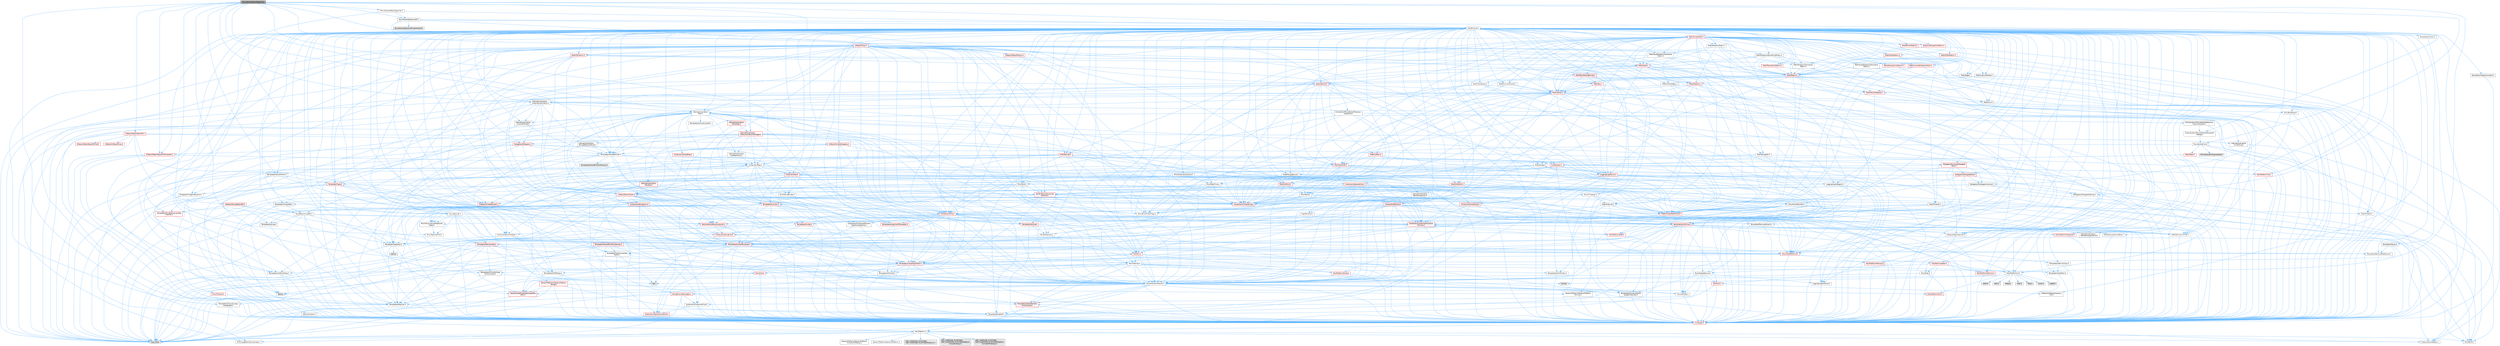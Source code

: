 digraph "MovieSceneSpawnRegister.h"
{
 // INTERACTIVE_SVG=YES
 // LATEX_PDF_SIZE
  bgcolor="transparent";
  edge [fontname=Helvetica,fontsize=10,labelfontname=Helvetica,labelfontsize=10];
  node [fontname=Helvetica,fontsize=10,shape=box,height=0.2,width=0.4];
  Node1 [id="Node000001",label="MovieSceneSpawnRegister.h",height=0.2,width=0.4,color="gray40", fillcolor="grey60", style="filled", fontcolor="black",tooltip=" "];
  Node1 -> Node2 [id="edge1_Node000001_Node000002",color="steelblue1",style="solid",tooltip=" "];
  Node2 [id="Node000002",label="Containers/Map.h",height=0.2,width=0.4,color="grey40", fillcolor="white", style="filled",URL="$df/d79/Map_8h.html",tooltip=" "];
  Node2 -> Node3 [id="edge2_Node000002_Node000003",color="steelblue1",style="solid",tooltip=" "];
  Node3 [id="Node000003",label="CoreTypes.h",height=0.2,width=0.4,color="red", fillcolor="#FFF0F0", style="filled",URL="$dc/dec/CoreTypes_8h.html",tooltip=" "];
  Node3 -> Node4 [id="edge3_Node000003_Node000004",color="steelblue1",style="solid",tooltip=" "];
  Node4 [id="Node000004",label="HAL/Platform.h",height=0.2,width=0.4,color="grey40", fillcolor="white", style="filled",URL="$d9/dd0/Platform_8h.html",tooltip=" "];
  Node4 -> Node5 [id="edge4_Node000004_Node000005",color="steelblue1",style="solid",tooltip=" "];
  Node5 [id="Node000005",label="Misc/Build.h",height=0.2,width=0.4,color="grey40", fillcolor="white", style="filled",URL="$d3/dbb/Build_8h.html",tooltip=" "];
  Node4 -> Node6 [id="edge5_Node000004_Node000006",color="steelblue1",style="solid",tooltip=" "];
  Node6 [id="Node000006",label="Misc/LargeWorldCoordinates.h",height=0.2,width=0.4,color="grey40", fillcolor="white", style="filled",URL="$d2/dcb/LargeWorldCoordinates_8h.html",tooltip=" "];
  Node4 -> Node7 [id="edge6_Node000004_Node000007",color="steelblue1",style="solid",tooltip=" "];
  Node7 [id="Node000007",label="type_traits",height=0.2,width=0.4,color="grey60", fillcolor="#E0E0E0", style="filled",tooltip=" "];
  Node4 -> Node8 [id="edge7_Node000004_Node000008",color="steelblue1",style="solid",tooltip=" "];
  Node8 [id="Node000008",label="PreprocessorHelpers.h",height=0.2,width=0.4,color="grey40", fillcolor="white", style="filled",URL="$db/ddb/PreprocessorHelpers_8h.html",tooltip=" "];
  Node4 -> Node9 [id="edge8_Node000004_Node000009",color="steelblue1",style="solid",tooltip=" "];
  Node9 [id="Node000009",label="UBT_COMPILED_PLATFORM\l/UBT_COMPILED_PLATFORMPlatform\lCompilerPreSetup.h",height=0.2,width=0.4,color="grey60", fillcolor="#E0E0E0", style="filled",tooltip=" "];
  Node4 -> Node10 [id="edge9_Node000004_Node000010",color="steelblue1",style="solid",tooltip=" "];
  Node10 [id="Node000010",label="GenericPlatform/GenericPlatform\lCompilerPreSetup.h",height=0.2,width=0.4,color="grey40", fillcolor="white", style="filled",URL="$d9/dc8/GenericPlatformCompilerPreSetup_8h.html",tooltip=" "];
  Node4 -> Node11 [id="edge10_Node000004_Node000011",color="steelblue1",style="solid",tooltip=" "];
  Node11 [id="Node000011",label="GenericPlatform/GenericPlatform.h",height=0.2,width=0.4,color="grey40", fillcolor="white", style="filled",URL="$d6/d84/GenericPlatform_8h.html",tooltip=" "];
  Node4 -> Node12 [id="edge11_Node000004_Node000012",color="steelblue1",style="solid",tooltip=" "];
  Node12 [id="Node000012",label="UBT_COMPILED_PLATFORM\l/UBT_COMPILED_PLATFORMPlatform.h",height=0.2,width=0.4,color="grey60", fillcolor="#E0E0E0", style="filled",tooltip=" "];
  Node4 -> Node13 [id="edge12_Node000004_Node000013",color="steelblue1",style="solid",tooltip=" "];
  Node13 [id="Node000013",label="UBT_COMPILED_PLATFORM\l/UBT_COMPILED_PLATFORMPlatform\lCompilerSetup.h",height=0.2,width=0.4,color="grey60", fillcolor="#E0E0E0", style="filled",tooltip=" "];
  Node2 -> Node17 [id="edge13_Node000002_Node000017",color="steelblue1",style="solid",tooltip=" "];
  Node17 [id="Node000017",label="Algo/Reverse.h",height=0.2,width=0.4,color="grey40", fillcolor="white", style="filled",URL="$d5/d93/Reverse_8h.html",tooltip=" "];
  Node17 -> Node3 [id="edge14_Node000017_Node000003",color="steelblue1",style="solid",tooltip=" "];
  Node17 -> Node18 [id="edge15_Node000017_Node000018",color="steelblue1",style="solid",tooltip=" "];
  Node18 [id="Node000018",label="Templates/UnrealTemplate.h",height=0.2,width=0.4,color="red", fillcolor="#FFF0F0", style="filled",URL="$d4/d24/UnrealTemplate_8h.html",tooltip=" "];
  Node18 -> Node3 [id="edge16_Node000018_Node000003",color="steelblue1",style="solid",tooltip=" "];
  Node18 -> Node19 [id="edge17_Node000018_Node000019",color="steelblue1",style="solid",tooltip=" "];
  Node19 [id="Node000019",label="Templates/IsPointer.h",height=0.2,width=0.4,color="grey40", fillcolor="white", style="filled",URL="$d7/d05/IsPointer_8h.html",tooltip=" "];
  Node19 -> Node3 [id="edge18_Node000019_Node000003",color="steelblue1",style="solid",tooltip=" "];
  Node18 -> Node20 [id="edge19_Node000018_Node000020",color="steelblue1",style="solid",tooltip=" "];
  Node20 [id="Node000020",label="HAL/UnrealMemory.h",height=0.2,width=0.4,color="red", fillcolor="#FFF0F0", style="filled",URL="$d9/d96/UnrealMemory_8h.html",tooltip=" "];
  Node20 -> Node3 [id="edge20_Node000020_Node000003",color="steelblue1",style="solid",tooltip=" "];
  Node20 -> Node33 [id="edge21_Node000020_Node000033",color="steelblue1",style="solid",tooltip=" "];
  Node33 [id="Node000033",label="HAL/MemoryBase.h",height=0.2,width=0.4,color="red", fillcolor="#FFF0F0", style="filled",URL="$d6/d9f/MemoryBase_8h.html",tooltip=" "];
  Node33 -> Node3 [id="edge22_Node000033_Node000003",color="steelblue1",style="solid",tooltip=" "];
  Node33 -> Node34 [id="edge23_Node000033_Node000034",color="steelblue1",style="solid",tooltip=" "];
  Node34 [id="Node000034",label="HAL/PlatformAtomics.h",height=0.2,width=0.4,color="red", fillcolor="#FFF0F0", style="filled",URL="$d3/d36/PlatformAtomics_8h.html",tooltip=" "];
  Node34 -> Node3 [id="edge24_Node000034_Node000003",color="steelblue1",style="solid",tooltip=" "];
  Node33 -> Node37 [id="edge25_Node000033_Node000037",color="steelblue1",style="solid",tooltip=" "];
  Node37 [id="Node000037",label="HAL/PlatformCrt.h",height=0.2,width=0.4,color="grey40", fillcolor="white", style="filled",URL="$d8/d75/PlatformCrt_8h.html",tooltip=" "];
  Node37 -> Node38 [id="edge26_Node000037_Node000038",color="steelblue1",style="solid",tooltip=" "];
  Node38 [id="Node000038",label="new",height=0.2,width=0.4,color="grey60", fillcolor="#E0E0E0", style="filled",tooltip=" "];
  Node37 -> Node32 [id="edge27_Node000037_Node000032",color="steelblue1",style="solid",tooltip=" "];
  Node32 [id="Node000032",label="wchar.h",height=0.2,width=0.4,color="grey60", fillcolor="#E0E0E0", style="filled",tooltip=" "];
  Node37 -> Node39 [id="edge28_Node000037_Node000039",color="steelblue1",style="solid",tooltip=" "];
  Node39 [id="Node000039",label="stddef.h",height=0.2,width=0.4,color="grey60", fillcolor="#E0E0E0", style="filled",tooltip=" "];
  Node37 -> Node40 [id="edge29_Node000037_Node000040",color="steelblue1",style="solid",tooltip=" "];
  Node40 [id="Node000040",label="stdlib.h",height=0.2,width=0.4,color="grey60", fillcolor="#E0E0E0", style="filled",tooltip=" "];
  Node37 -> Node41 [id="edge30_Node000037_Node000041",color="steelblue1",style="solid",tooltip=" "];
  Node41 [id="Node000041",label="stdio.h",height=0.2,width=0.4,color="grey60", fillcolor="#E0E0E0", style="filled",tooltip=" "];
  Node37 -> Node42 [id="edge31_Node000037_Node000042",color="steelblue1",style="solid",tooltip=" "];
  Node42 [id="Node000042",label="stdarg.h",height=0.2,width=0.4,color="grey60", fillcolor="#E0E0E0", style="filled",tooltip=" "];
  Node37 -> Node43 [id="edge32_Node000037_Node000043",color="steelblue1",style="solid",tooltip=" "];
  Node43 [id="Node000043",label="math.h",height=0.2,width=0.4,color="grey60", fillcolor="#E0E0E0", style="filled",tooltip=" "];
  Node37 -> Node44 [id="edge33_Node000037_Node000044",color="steelblue1",style="solid",tooltip=" "];
  Node44 [id="Node000044",label="float.h",height=0.2,width=0.4,color="grey60", fillcolor="#E0E0E0", style="filled",tooltip=" "];
  Node37 -> Node31 [id="edge34_Node000037_Node000031",color="steelblue1",style="solid",tooltip=" "];
  Node31 [id="Node000031",label="string.h",height=0.2,width=0.4,color="grey60", fillcolor="#E0E0E0", style="filled",tooltip=" "];
  Node33 -> Node45 [id="edge35_Node000033_Node000045",color="steelblue1",style="solid",tooltip=" "];
  Node45 [id="Node000045",label="Misc/Exec.h",height=0.2,width=0.4,color="grey40", fillcolor="white", style="filled",URL="$de/ddb/Exec_8h.html",tooltip=" "];
  Node45 -> Node3 [id="edge36_Node000045_Node000003",color="steelblue1",style="solid",tooltip=" "];
  Node45 -> Node46 [id="edge37_Node000045_Node000046",color="steelblue1",style="solid",tooltip=" "];
  Node46 [id="Node000046",label="Misc/AssertionMacros.h",height=0.2,width=0.4,color="grey40", fillcolor="white", style="filled",URL="$d0/dfa/AssertionMacros_8h.html",tooltip=" "];
  Node46 -> Node3 [id="edge38_Node000046_Node000003",color="steelblue1",style="solid",tooltip=" "];
  Node46 -> Node4 [id="edge39_Node000046_Node000004",color="steelblue1",style="solid",tooltip=" "];
  Node46 -> Node47 [id="edge40_Node000046_Node000047",color="steelblue1",style="solid",tooltip=" "];
  Node47 [id="Node000047",label="HAL/PlatformMisc.h",height=0.2,width=0.4,color="red", fillcolor="#FFF0F0", style="filled",URL="$d0/df5/PlatformMisc_8h.html",tooltip=" "];
  Node47 -> Node3 [id="edge41_Node000047_Node000003",color="steelblue1",style="solid",tooltip=" "];
  Node46 -> Node8 [id="edge42_Node000046_Node000008",color="steelblue1",style="solid",tooltip=" "];
  Node46 -> Node63 [id="edge43_Node000046_Node000063",color="steelblue1",style="solid",tooltip=" "];
  Node63 [id="Node000063",label="Templates/EnableIf.h",height=0.2,width=0.4,color="grey40", fillcolor="white", style="filled",URL="$d7/d60/EnableIf_8h.html",tooltip=" "];
  Node63 -> Node3 [id="edge44_Node000063_Node000003",color="steelblue1",style="solid",tooltip=" "];
  Node46 -> Node64 [id="edge45_Node000046_Node000064",color="steelblue1",style="solid",tooltip=" "];
  Node64 [id="Node000064",label="Templates/IsArrayOrRefOf\lTypeByPredicate.h",height=0.2,width=0.4,color="grey40", fillcolor="white", style="filled",URL="$d6/da1/IsArrayOrRefOfTypeByPredicate_8h.html",tooltip=" "];
  Node64 -> Node3 [id="edge46_Node000064_Node000003",color="steelblue1",style="solid",tooltip=" "];
  Node46 -> Node65 [id="edge47_Node000046_Node000065",color="steelblue1",style="solid",tooltip=" "];
  Node65 [id="Node000065",label="Templates/IsValidVariadic\lFunctionArg.h",height=0.2,width=0.4,color="red", fillcolor="#FFF0F0", style="filled",URL="$d0/dc8/IsValidVariadicFunctionArg_8h.html",tooltip=" "];
  Node65 -> Node3 [id="edge48_Node000065_Node000003",color="steelblue1",style="solid",tooltip=" "];
  Node65 -> Node7 [id="edge49_Node000065_Node000007",color="steelblue1",style="solid",tooltip=" "];
  Node46 -> Node67 [id="edge50_Node000046_Node000067",color="steelblue1",style="solid",tooltip=" "];
  Node67 [id="Node000067",label="Traits/IsCharEncodingCompatible\lWith.h",height=0.2,width=0.4,color="red", fillcolor="#FFF0F0", style="filled",URL="$df/dd1/IsCharEncodingCompatibleWith_8h.html",tooltip=" "];
  Node67 -> Node7 [id="edge51_Node000067_Node000007",color="steelblue1",style="solid",tooltip=" "];
  Node46 -> Node69 [id="edge52_Node000046_Node000069",color="steelblue1",style="solid",tooltip=" "];
  Node69 [id="Node000069",label="Misc/VarArgs.h",height=0.2,width=0.4,color="grey40", fillcolor="white", style="filled",URL="$d5/d6f/VarArgs_8h.html",tooltip=" "];
  Node69 -> Node3 [id="edge53_Node000069_Node000003",color="steelblue1",style="solid",tooltip=" "];
  Node46 -> Node70 [id="edge54_Node000046_Node000070",color="steelblue1",style="solid",tooltip=" "];
  Node70 [id="Node000070",label="String/FormatStringSan.h",height=0.2,width=0.4,color="red", fillcolor="#FFF0F0", style="filled",URL="$d3/d8b/FormatStringSan_8h.html",tooltip=" "];
  Node70 -> Node7 [id="edge55_Node000070_Node000007",color="steelblue1",style="solid",tooltip=" "];
  Node70 -> Node3 [id="edge56_Node000070_Node000003",color="steelblue1",style="solid",tooltip=" "];
  Node70 -> Node71 [id="edge57_Node000070_Node000071",color="steelblue1",style="solid",tooltip=" "];
  Node71 [id="Node000071",label="Templates/Requires.h",height=0.2,width=0.4,color="grey40", fillcolor="white", style="filled",URL="$dc/d96/Requires_8h.html",tooltip=" "];
  Node71 -> Node63 [id="edge58_Node000071_Node000063",color="steelblue1",style="solid",tooltip=" "];
  Node71 -> Node7 [id="edge59_Node000071_Node000007",color="steelblue1",style="solid",tooltip=" "];
  Node70 -> Node65 [id="edge60_Node000070_Node000065",color="steelblue1",style="solid",tooltip=" "];
  Node70 -> Node23 [id="edge61_Node000070_Node000023",color="steelblue1",style="solid",tooltip=" "];
  Node23 [id="Node000023",label="Containers/ContainersFwd.h",height=0.2,width=0.4,color="grey40", fillcolor="white", style="filled",URL="$d4/d0a/ContainersFwd_8h.html",tooltip=" "];
  Node23 -> Node4 [id="edge62_Node000023_Node000004",color="steelblue1",style="solid",tooltip=" "];
  Node23 -> Node3 [id="edge63_Node000023_Node000003",color="steelblue1",style="solid",tooltip=" "];
  Node23 -> Node24 [id="edge64_Node000023_Node000024",color="steelblue1",style="solid",tooltip=" "];
  Node24 [id="Node000024",label="Traits/IsContiguousContainer.h",height=0.2,width=0.4,color="red", fillcolor="#FFF0F0", style="filled",URL="$d5/d3c/IsContiguousContainer_8h.html",tooltip=" "];
  Node24 -> Node3 [id="edge65_Node000024_Node000003",color="steelblue1",style="solid",tooltip=" "];
  Node46 -> Node76 [id="edge66_Node000046_Node000076",color="steelblue1",style="solid",tooltip=" "];
  Node76 [id="Node000076",label="atomic",height=0.2,width=0.4,color="grey60", fillcolor="#E0E0E0", style="filled",tooltip=" "];
  Node33 -> Node77 [id="edge67_Node000033_Node000077",color="steelblue1",style="solid",tooltip=" "];
  Node77 [id="Node000077",label="Misc/OutputDevice.h",height=0.2,width=0.4,color="grey40", fillcolor="white", style="filled",URL="$d7/d32/OutputDevice_8h.html",tooltip=" "];
  Node77 -> Node22 [id="edge68_Node000077_Node000022",color="steelblue1",style="solid",tooltip=" "];
  Node22 [id="Node000022",label="CoreFwd.h",height=0.2,width=0.4,color="red", fillcolor="#FFF0F0", style="filled",URL="$d1/d1e/CoreFwd_8h.html",tooltip=" "];
  Node22 -> Node3 [id="edge69_Node000022_Node000003",color="steelblue1",style="solid",tooltip=" "];
  Node22 -> Node23 [id="edge70_Node000022_Node000023",color="steelblue1",style="solid",tooltip=" "];
  Node22 -> Node28 [id="edge71_Node000022_Node000028",color="steelblue1",style="solid",tooltip=" "];
  Node28 [id="Node000028",label="UObject/UObjectHierarchy\lFwd.h",height=0.2,width=0.4,color="grey40", fillcolor="white", style="filled",URL="$d3/d13/UObjectHierarchyFwd_8h.html",tooltip=" "];
  Node77 -> Node3 [id="edge72_Node000077_Node000003",color="steelblue1",style="solid",tooltip=" "];
  Node77 -> Node78 [id="edge73_Node000077_Node000078",color="steelblue1",style="solid",tooltip=" "];
  Node78 [id="Node000078",label="Logging/LogVerbosity.h",height=0.2,width=0.4,color="grey40", fillcolor="white", style="filled",URL="$d2/d8f/LogVerbosity_8h.html",tooltip=" "];
  Node78 -> Node3 [id="edge74_Node000078_Node000003",color="steelblue1",style="solid",tooltip=" "];
  Node77 -> Node69 [id="edge75_Node000077_Node000069",color="steelblue1",style="solid",tooltip=" "];
  Node77 -> Node64 [id="edge76_Node000077_Node000064",color="steelblue1",style="solid",tooltip=" "];
  Node77 -> Node65 [id="edge77_Node000077_Node000065",color="steelblue1",style="solid",tooltip=" "];
  Node77 -> Node67 [id="edge78_Node000077_Node000067",color="steelblue1",style="solid",tooltip=" "];
  Node20 -> Node88 [id="edge79_Node000020_Node000088",color="steelblue1",style="solid",tooltip=" "];
  Node88 [id="Node000088",label="HAL/PlatformMemory.h",height=0.2,width=0.4,color="red", fillcolor="#FFF0F0", style="filled",URL="$de/d68/PlatformMemory_8h.html",tooltip=" "];
  Node88 -> Node3 [id="edge80_Node000088_Node000003",color="steelblue1",style="solid",tooltip=" "];
  Node20 -> Node19 [id="edge81_Node000020_Node000019",color="steelblue1",style="solid",tooltip=" "];
  Node18 -> Node93 [id="edge82_Node000018_Node000093",color="steelblue1",style="solid",tooltip=" "];
  Node93 [id="Node000093",label="Templates/UnrealTypeTraits.h",height=0.2,width=0.4,color="red", fillcolor="#FFF0F0", style="filled",URL="$d2/d2d/UnrealTypeTraits_8h.html",tooltip=" "];
  Node93 -> Node3 [id="edge83_Node000093_Node000003",color="steelblue1",style="solid",tooltip=" "];
  Node93 -> Node19 [id="edge84_Node000093_Node000019",color="steelblue1",style="solid",tooltip=" "];
  Node93 -> Node46 [id="edge85_Node000093_Node000046",color="steelblue1",style="solid",tooltip=" "];
  Node93 -> Node84 [id="edge86_Node000093_Node000084",color="steelblue1",style="solid",tooltip=" "];
  Node84 [id="Node000084",label="Templates/AndOrNot.h",height=0.2,width=0.4,color="grey40", fillcolor="white", style="filled",URL="$db/d0a/AndOrNot_8h.html",tooltip=" "];
  Node84 -> Node3 [id="edge87_Node000084_Node000003",color="steelblue1",style="solid",tooltip=" "];
  Node93 -> Node63 [id="edge88_Node000093_Node000063",color="steelblue1",style="solid",tooltip=" "];
  Node93 -> Node94 [id="edge89_Node000093_Node000094",color="steelblue1",style="solid",tooltip=" "];
  Node94 [id="Node000094",label="Templates/IsArithmetic.h",height=0.2,width=0.4,color="grey40", fillcolor="white", style="filled",URL="$d2/d5d/IsArithmetic_8h.html",tooltip=" "];
  Node94 -> Node3 [id="edge90_Node000094_Node000003",color="steelblue1",style="solid",tooltip=" "];
  Node93 -> Node96 [id="edge91_Node000093_Node000096",color="steelblue1",style="solid",tooltip=" "];
  Node96 [id="Node000096",label="Templates/IsPODType.h",height=0.2,width=0.4,color="grey40", fillcolor="white", style="filled",URL="$d7/db1/IsPODType_8h.html",tooltip=" "];
  Node96 -> Node3 [id="edge92_Node000096_Node000003",color="steelblue1",style="solid",tooltip=" "];
  Node93 -> Node97 [id="edge93_Node000093_Node000097",color="steelblue1",style="solid",tooltip=" "];
  Node97 [id="Node000097",label="Templates/IsUECoreType.h",height=0.2,width=0.4,color="grey40", fillcolor="white", style="filled",URL="$d1/db8/IsUECoreType_8h.html",tooltip=" "];
  Node97 -> Node3 [id="edge94_Node000097_Node000003",color="steelblue1",style="solid",tooltip=" "];
  Node97 -> Node7 [id="edge95_Node000097_Node000007",color="steelblue1",style="solid",tooltip=" "];
  Node93 -> Node85 [id="edge96_Node000093_Node000085",color="steelblue1",style="solid",tooltip=" "];
  Node85 [id="Node000085",label="Templates/IsTriviallyCopy\lConstructible.h",height=0.2,width=0.4,color="grey40", fillcolor="white", style="filled",URL="$d3/d78/IsTriviallyCopyConstructible_8h.html",tooltip=" "];
  Node85 -> Node3 [id="edge97_Node000085_Node000003",color="steelblue1",style="solid",tooltip=" "];
  Node85 -> Node7 [id="edge98_Node000085_Node000007",color="steelblue1",style="solid",tooltip=" "];
  Node18 -> Node98 [id="edge99_Node000018_Node000098",color="steelblue1",style="solid",tooltip=" "];
  Node98 [id="Node000098",label="Templates/RemoveReference.h",height=0.2,width=0.4,color="grey40", fillcolor="white", style="filled",URL="$da/dbe/RemoveReference_8h.html",tooltip=" "];
  Node98 -> Node3 [id="edge100_Node000098_Node000003",color="steelblue1",style="solid",tooltip=" "];
  Node18 -> Node71 [id="edge101_Node000018_Node000071",color="steelblue1",style="solid",tooltip=" "];
  Node18 -> Node99 [id="edge102_Node000018_Node000099",color="steelblue1",style="solid",tooltip=" "];
  Node99 [id="Node000099",label="Templates/TypeCompatible\lBytes.h",height=0.2,width=0.4,color="grey40", fillcolor="white", style="filled",URL="$df/d0a/TypeCompatibleBytes_8h.html",tooltip=" "];
  Node99 -> Node3 [id="edge103_Node000099_Node000003",color="steelblue1",style="solid",tooltip=" "];
  Node99 -> Node31 [id="edge104_Node000099_Node000031",color="steelblue1",style="solid",tooltip=" "];
  Node99 -> Node38 [id="edge105_Node000099_Node000038",color="steelblue1",style="solid",tooltip=" "];
  Node99 -> Node7 [id="edge106_Node000099_Node000007",color="steelblue1",style="solid",tooltip=" "];
  Node18 -> Node24 [id="edge107_Node000018_Node000024",color="steelblue1",style="solid",tooltip=" "];
  Node18 -> Node7 [id="edge108_Node000018_Node000007",color="steelblue1",style="solid",tooltip=" "];
  Node2 -> Node101 [id="edge109_Node000002_Node000101",color="steelblue1",style="solid",tooltip=" "];
  Node101 [id="Node000101",label="Containers/ContainerElement\lTypeCompatibility.h",height=0.2,width=0.4,color="grey40", fillcolor="white", style="filled",URL="$df/ddf/ContainerElementTypeCompatibility_8h.html",tooltip=" "];
  Node101 -> Node3 [id="edge110_Node000101_Node000003",color="steelblue1",style="solid",tooltip=" "];
  Node101 -> Node93 [id="edge111_Node000101_Node000093",color="steelblue1",style="solid",tooltip=" "];
  Node2 -> Node102 [id="edge112_Node000002_Node000102",color="steelblue1",style="solid",tooltip=" "];
  Node102 [id="Node000102",label="Containers/Set.h",height=0.2,width=0.4,color="red", fillcolor="#FFF0F0", style="filled",URL="$d4/d45/Set_8h.html",tooltip=" "];
  Node102 -> Node103 [id="edge113_Node000102_Node000103",color="steelblue1",style="solid",tooltip=" "];
  Node103 [id="Node000103",label="Containers/ContainerAllocation\lPolicies.h",height=0.2,width=0.4,color="red", fillcolor="#FFF0F0", style="filled",URL="$d7/dff/ContainerAllocationPolicies_8h.html",tooltip=" "];
  Node103 -> Node3 [id="edge114_Node000103_Node000003",color="steelblue1",style="solid",tooltip=" "];
  Node103 -> Node103 [id="edge115_Node000103_Node000103",color="steelblue1",style="solid",tooltip=" "];
  Node103 -> Node105 [id="edge116_Node000103_Node000105",color="steelblue1",style="solid",tooltip=" "];
  Node105 [id="Node000105",label="HAL/PlatformMath.h",height=0.2,width=0.4,color="red", fillcolor="#FFF0F0", style="filled",URL="$dc/d53/PlatformMath_8h.html",tooltip=" "];
  Node105 -> Node3 [id="edge117_Node000105_Node000003",color="steelblue1",style="solid",tooltip=" "];
  Node103 -> Node20 [id="edge118_Node000103_Node000020",color="steelblue1",style="solid",tooltip=" "];
  Node103 -> Node52 [id="edge119_Node000103_Node000052",color="steelblue1",style="solid",tooltip=" "];
  Node52 [id="Node000052",label="Math/NumericLimits.h",height=0.2,width=0.4,color="grey40", fillcolor="white", style="filled",URL="$df/d1b/NumericLimits_8h.html",tooltip=" "];
  Node52 -> Node3 [id="edge120_Node000052_Node000003",color="steelblue1",style="solid",tooltip=" "];
  Node103 -> Node46 [id="edge121_Node000103_Node000046",color="steelblue1",style="solid",tooltip=" "];
  Node103 -> Node114 [id="edge122_Node000103_Node000114",color="steelblue1",style="solid",tooltip=" "];
  Node114 [id="Node000114",label="Templates/MemoryOps.h",height=0.2,width=0.4,color="red", fillcolor="#FFF0F0", style="filled",URL="$db/dea/MemoryOps_8h.html",tooltip=" "];
  Node114 -> Node3 [id="edge123_Node000114_Node000003",color="steelblue1",style="solid",tooltip=" "];
  Node114 -> Node20 [id="edge124_Node000114_Node000020",color="steelblue1",style="solid",tooltip=" "];
  Node114 -> Node86 [id="edge125_Node000114_Node000086",color="steelblue1",style="solid",tooltip=" "];
  Node86 [id="Node000086",label="Templates/IsTriviallyCopy\lAssignable.h",height=0.2,width=0.4,color="grey40", fillcolor="white", style="filled",URL="$d2/df2/IsTriviallyCopyAssignable_8h.html",tooltip=" "];
  Node86 -> Node3 [id="edge126_Node000086_Node000003",color="steelblue1",style="solid",tooltip=" "];
  Node86 -> Node7 [id="edge127_Node000086_Node000007",color="steelblue1",style="solid",tooltip=" "];
  Node114 -> Node85 [id="edge128_Node000114_Node000085",color="steelblue1",style="solid",tooltip=" "];
  Node114 -> Node71 [id="edge129_Node000114_Node000071",color="steelblue1",style="solid",tooltip=" "];
  Node114 -> Node93 [id="edge130_Node000114_Node000093",color="steelblue1",style="solid",tooltip=" "];
  Node114 -> Node38 [id="edge131_Node000114_Node000038",color="steelblue1",style="solid",tooltip=" "];
  Node114 -> Node7 [id="edge132_Node000114_Node000007",color="steelblue1",style="solid",tooltip=" "];
  Node103 -> Node99 [id="edge133_Node000103_Node000099",color="steelblue1",style="solid",tooltip=" "];
  Node103 -> Node7 [id="edge134_Node000103_Node000007",color="steelblue1",style="solid",tooltip=" "];
  Node102 -> Node101 [id="edge135_Node000102_Node000101",color="steelblue1",style="solid",tooltip=" "];
  Node102 -> Node129 [id="edge136_Node000102_Node000129",color="steelblue1",style="solid",tooltip=" "];
  Node129 [id="Node000129",label="Containers/SparseArray.h",height=0.2,width=0.4,color="red", fillcolor="#FFF0F0", style="filled",URL="$d5/dbf/SparseArray_8h.html",tooltip=" "];
  Node129 -> Node3 [id="edge137_Node000129_Node000003",color="steelblue1",style="solid",tooltip=" "];
  Node129 -> Node46 [id="edge138_Node000129_Node000046",color="steelblue1",style="solid",tooltip=" "];
  Node129 -> Node20 [id="edge139_Node000129_Node000020",color="steelblue1",style="solid",tooltip=" "];
  Node129 -> Node93 [id="edge140_Node000129_Node000093",color="steelblue1",style="solid",tooltip=" "];
  Node129 -> Node18 [id="edge141_Node000129_Node000018",color="steelblue1",style="solid",tooltip=" "];
  Node129 -> Node103 [id="edge142_Node000129_Node000103",color="steelblue1",style="solid",tooltip=" "];
  Node129 -> Node130 [id="edge143_Node000129_Node000130",color="steelblue1",style="solid",tooltip=" "];
  Node130 [id="Node000130",label="Templates/Less.h",height=0.2,width=0.4,color="grey40", fillcolor="white", style="filled",URL="$de/dc8/Less_8h.html",tooltip=" "];
  Node130 -> Node3 [id="edge144_Node000130_Node000003",color="steelblue1",style="solid",tooltip=" "];
  Node130 -> Node18 [id="edge145_Node000130_Node000018",color="steelblue1",style="solid",tooltip=" "];
  Node129 -> Node131 [id="edge146_Node000129_Node000131",color="steelblue1",style="solid",tooltip=" "];
  Node131 [id="Node000131",label="Containers/Array.h",height=0.2,width=0.4,color="red", fillcolor="#FFF0F0", style="filled",URL="$df/dd0/Array_8h.html",tooltip=" "];
  Node131 -> Node3 [id="edge147_Node000131_Node000003",color="steelblue1",style="solid",tooltip=" "];
  Node131 -> Node46 [id="edge148_Node000131_Node000046",color="steelblue1",style="solid",tooltip=" "];
  Node131 -> Node132 [id="edge149_Node000131_Node000132",color="steelblue1",style="solid",tooltip=" "];
  Node132 [id="Node000132",label="Misc/IntrusiveUnsetOptional\lState.h",height=0.2,width=0.4,color="grey40", fillcolor="white", style="filled",URL="$d2/d0a/IntrusiveUnsetOptionalState_8h.html",tooltip=" "];
  Node132 -> Node133 [id="edge150_Node000132_Node000133",color="steelblue1",style="solid",tooltip=" "];
  Node133 [id="Node000133",label="Misc/OptionalFwd.h",height=0.2,width=0.4,color="grey40", fillcolor="white", style="filled",URL="$dc/d50/OptionalFwd_8h.html",tooltip=" "];
  Node131 -> Node20 [id="edge151_Node000131_Node000020",color="steelblue1",style="solid",tooltip=" "];
  Node131 -> Node93 [id="edge152_Node000131_Node000093",color="steelblue1",style="solid",tooltip=" "];
  Node131 -> Node18 [id="edge153_Node000131_Node000018",color="steelblue1",style="solid",tooltip=" "];
  Node131 -> Node103 [id="edge154_Node000131_Node000103",color="steelblue1",style="solid",tooltip=" "];
  Node131 -> Node101 [id="edge155_Node000131_Node000101",color="steelblue1",style="solid",tooltip=" "];
  Node131 -> Node137 [id="edge156_Node000131_Node000137",color="steelblue1",style="solid",tooltip=" "];
  Node137 [id="Node000137",label="Serialization/Archive.h",height=0.2,width=0.4,color="red", fillcolor="#FFF0F0", style="filled",URL="$d7/d3b/Archive_8h.html",tooltip=" "];
  Node137 -> Node22 [id="edge157_Node000137_Node000022",color="steelblue1",style="solid",tooltip=" "];
  Node137 -> Node3 [id="edge158_Node000137_Node000003",color="steelblue1",style="solid",tooltip=" "];
  Node137 -> Node138 [id="edge159_Node000137_Node000138",color="steelblue1",style="solid",tooltip=" "];
  Node138 [id="Node000138",label="HAL/PlatformProperties.h",height=0.2,width=0.4,color="red", fillcolor="#FFF0F0", style="filled",URL="$d9/db0/PlatformProperties_8h.html",tooltip=" "];
  Node138 -> Node3 [id="edge160_Node000138_Node000003",color="steelblue1",style="solid",tooltip=" "];
  Node137 -> Node141 [id="edge161_Node000137_Node000141",color="steelblue1",style="solid",tooltip=" "];
  Node141 [id="Node000141",label="Internationalization\l/TextNamespaceFwd.h",height=0.2,width=0.4,color="grey40", fillcolor="white", style="filled",URL="$d8/d97/TextNamespaceFwd_8h.html",tooltip=" "];
  Node141 -> Node3 [id="edge162_Node000141_Node000003",color="steelblue1",style="solid",tooltip=" "];
  Node137 -> Node46 [id="edge163_Node000137_Node000046",color="steelblue1",style="solid",tooltip=" "];
  Node137 -> Node5 [id="edge164_Node000137_Node000005",color="steelblue1",style="solid",tooltip=" "];
  Node137 -> Node142 [id="edge165_Node000137_Node000142",color="steelblue1",style="solid",tooltip=" "];
  Node142 [id="Node000142",label="Misc/EngineVersionBase.h",height=0.2,width=0.4,color="grey40", fillcolor="white", style="filled",URL="$d5/d2b/EngineVersionBase_8h.html",tooltip=" "];
  Node142 -> Node3 [id="edge166_Node000142_Node000003",color="steelblue1",style="solid",tooltip=" "];
  Node137 -> Node69 [id="edge167_Node000137_Node000069",color="steelblue1",style="solid",tooltip=" "];
  Node137 -> Node63 [id="edge168_Node000137_Node000063",color="steelblue1",style="solid",tooltip=" "];
  Node137 -> Node64 [id="edge169_Node000137_Node000064",color="steelblue1",style="solid",tooltip=" "];
  Node137 -> Node145 [id="edge170_Node000137_Node000145",color="steelblue1",style="solid",tooltip=" "];
  Node145 [id="Node000145",label="Templates/IsEnumClass.h",height=0.2,width=0.4,color="grey40", fillcolor="white", style="filled",URL="$d7/d15/IsEnumClass_8h.html",tooltip=" "];
  Node145 -> Node3 [id="edge171_Node000145_Node000003",color="steelblue1",style="solid",tooltip=" "];
  Node145 -> Node84 [id="edge172_Node000145_Node000084",color="steelblue1",style="solid",tooltip=" "];
  Node137 -> Node65 [id="edge173_Node000137_Node000065",color="steelblue1",style="solid",tooltip=" "];
  Node137 -> Node18 [id="edge174_Node000137_Node000018",color="steelblue1",style="solid",tooltip=" "];
  Node137 -> Node67 [id="edge175_Node000137_Node000067",color="steelblue1",style="solid",tooltip=" "];
  Node137 -> Node146 [id="edge176_Node000137_Node000146",color="steelblue1",style="solid",tooltip=" "];
  Node146 [id="Node000146",label="UObject/ObjectVersion.h",height=0.2,width=0.4,color="grey40", fillcolor="white", style="filled",URL="$da/d63/ObjectVersion_8h.html",tooltip=" "];
  Node146 -> Node3 [id="edge177_Node000146_Node000003",color="steelblue1",style="solid",tooltip=" "];
  Node131 -> Node150 [id="edge178_Node000131_Node000150",color="steelblue1",style="solid",tooltip=" "];
  Node150 [id="Node000150",label="Templates/Invoke.h",height=0.2,width=0.4,color="red", fillcolor="#FFF0F0", style="filled",URL="$d7/deb/Invoke_8h.html",tooltip=" "];
  Node150 -> Node3 [id="edge179_Node000150_Node000003",color="steelblue1",style="solid",tooltip=" "];
  Node150 -> Node18 [id="edge180_Node000150_Node000018",color="steelblue1",style="solid",tooltip=" "];
  Node150 -> Node7 [id="edge181_Node000150_Node000007",color="steelblue1",style="solid",tooltip=" "];
  Node131 -> Node130 [id="edge182_Node000131_Node000130",color="steelblue1",style="solid",tooltip=" "];
  Node131 -> Node71 [id="edge183_Node000131_Node000071",color="steelblue1",style="solid",tooltip=" "];
  Node131 -> Node162 [id="edge184_Node000131_Node000162",color="steelblue1",style="solid",tooltip=" "];
  Node162 [id="Node000162",label="Templates/Sorting.h",height=0.2,width=0.4,color="red", fillcolor="#FFF0F0", style="filled",URL="$d3/d9e/Sorting_8h.html",tooltip=" "];
  Node162 -> Node3 [id="edge185_Node000162_Node000003",color="steelblue1",style="solid",tooltip=" "];
  Node162 -> Node105 [id="edge186_Node000162_Node000105",color="steelblue1",style="solid",tooltip=" "];
  Node162 -> Node130 [id="edge187_Node000162_Node000130",color="steelblue1",style="solid",tooltip=" "];
  Node131 -> Node166 [id="edge188_Node000131_Node000166",color="steelblue1",style="solid",tooltip=" "];
  Node166 [id="Node000166",label="Templates/AlignmentTemplates.h",height=0.2,width=0.4,color="red", fillcolor="#FFF0F0", style="filled",URL="$dd/d32/AlignmentTemplates_8h.html",tooltip=" "];
  Node166 -> Node3 [id="edge189_Node000166_Node000003",color="steelblue1",style="solid",tooltip=" "];
  Node166 -> Node19 [id="edge190_Node000166_Node000019",color="steelblue1",style="solid",tooltip=" "];
  Node131 -> Node7 [id="edge191_Node000131_Node000007",color="steelblue1",style="solid",tooltip=" "];
  Node129 -> Node165 [id="edge192_Node000129_Node000165",color="steelblue1",style="solid",tooltip=" "];
  Node165 [id="Node000165",label="Math/UnrealMathUtility.h",height=0.2,width=0.4,color="red", fillcolor="#FFF0F0", style="filled",URL="$db/db8/UnrealMathUtility_8h.html",tooltip=" "];
  Node165 -> Node3 [id="edge193_Node000165_Node000003",color="steelblue1",style="solid",tooltip=" "];
  Node165 -> Node46 [id="edge194_Node000165_Node000046",color="steelblue1",style="solid",tooltip=" "];
  Node165 -> Node105 [id="edge195_Node000165_Node000105",color="steelblue1",style="solid",tooltip=" "];
  Node165 -> Node71 [id="edge196_Node000165_Node000071",color="steelblue1",style="solid",tooltip=" "];
  Node129 -> Node167 [id="edge197_Node000129_Node000167",color="steelblue1",style="solid",tooltip=" "];
  Node167 [id="Node000167",label="Containers/ScriptArray.h",height=0.2,width=0.4,color="red", fillcolor="#FFF0F0", style="filled",URL="$dc/daf/ScriptArray_8h.html",tooltip=" "];
  Node167 -> Node3 [id="edge198_Node000167_Node000003",color="steelblue1",style="solid",tooltip=" "];
  Node167 -> Node46 [id="edge199_Node000167_Node000046",color="steelblue1",style="solid",tooltip=" "];
  Node167 -> Node20 [id="edge200_Node000167_Node000020",color="steelblue1",style="solid",tooltip=" "];
  Node167 -> Node103 [id="edge201_Node000167_Node000103",color="steelblue1",style="solid",tooltip=" "];
  Node167 -> Node131 [id="edge202_Node000167_Node000131",color="steelblue1",style="solid",tooltip=" "];
  Node129 -> Node168 [id="edge203_Node000129_Node000168",color="steelblue1",style="solid",tooltip=" "];
  Node168 [id="Node000168",label="Containers/BitArray.h",height=0.2,width=0.4,color="red", fillcolor="#FFF0F0", style="filled",URL="$d1/de4/BitArray_8h.html",tooltip=" "];
  Node168 -> Node103 [id="edge204_Node000168_Node000103",color="steelblue1",style="solid",tooltip=" "];
  Node168 -> Node3 [id="edge205_Node000168_Node000003",color="steelblue1",style="solid",tooltip=" "];
  Node168 -> Node34 [id="edge206_Node000168_Node000034",color="steelblue1",style="solid",tooltip=" "];
  Node168 -> Node20 [id="edge207_Node000168_Node000020",color="steelblue1",style="solid",tooltip=" "];
  Node168 -> Node165 [id="edge208_Node000168_Node000165",color="steelblue1",style="solid",tooltip=" "];
  Node168 -> Node46 [id="edge209_Node000168_Node000046",color="steelblue1",style="solid",tooltip=" "];
  Node168 -> Node54 [id="edge210_Node000168_Node000054",color="steelblue1",style="solid",tooltip=" "];
  Node54 [id="Node000054",label="Misc/EnumClassFlags.h",height=0.2,width=0.4,color="grey40", fillcolor="white", style="filled",URL="$d8/de7/EnumClassFlags_8h.html",tooltip=" "];
  Node168 -> Node137 [id="edge211_Node000168_Node000137",color="steelblue1",style="solid",tooltip=" "];
  Node168 -> Node116 [id="edge212_Node000168_Node000116",color="steelblue1",style="solid",tooltip=" "];
  Node116 [id="Node000116",label="Serialization/MemoryLayout.h",height=0.2,width=0.4,color="red", fillcolor="#FFF0F0", style="filled",URL="$d7/d66/MemoryLayout_8h.html",tooltip=" "];
  Node116 -> Node119 [id="edge213_Node000116_Node000119",color="steelblue1",style="solid",tooltip=" "];
  Node119 [id="Node000119",label="Containers/EnumAsByte.h",height=0.2,width=0.4,color="grey40", fillcolor="white", style="filled",URL="$d6/d9a/EnumAsByte_8h.html",tooltip=" "];
  Node119 -> Node3 [id="edge214_Node000119_Node000003",color="steelblue1",style="solid",tooltip=" "];
  Node119 -> Node96 [id="edge215_Node000119_Node000096",color="steelblue1",style="solid",tooltip=" "];
  Node119 -> Node120 [id="edge216_Node000119_Node000120",color="steelblue1",style="solid",tooltip=" "];
  Node120 [id="Node000120",label="Templates/TypeHash.h",height=0.2,width=0.4,color="grey40", fillcolor="white", style="filled",URL="$d1/d62/TypeHash_8h.html",tooltip=" "];
  Node120 -> Node3 [id="edge217_Node000120_Node000003",color="steelblue1",style="solid",tooltip=" "];
  Node120 -> Node71 [id="edge218_Node000120_Node000071",color="steelblue1",style="solid",tooltip=" "];
  Node120 -> Node121 [id="edge219_Node000120_Node000121",color="steelblue1",style="solid",tooltip=" "];
  Node121 [id="Node000121",label="Misc/Crc.h",height=0.2,width=0.4,color="red", fillcolor="#FFF0F0", style="filled",URL="$d4/dd2/Crc_8h.html",tooltip=" "];
  Node121 -> Node3 [id="edge220_Node000121_Node000003",color="steelblue1",style="solid",tooltip=" "];
  Node121 -> Node29 [id="edge221_Node000121_Node000029",color="steelblue1",style="solid",tooltip=" "];
  Node29 [id="Node000029",label="HAL/PlatformString.h",height=0.2,width=0.4,color="red", fillcolor="#FFF0F0", style="filled",URL="$db/db5/PlatformString_8h.html",tooltip=" "];
  Node29 -> Node3 [id="edge222_Node000029_Node000003",color="steelblue1",style="solid",tooltip=" "];
  Node121 -> Node46 [id="edge223_Node000121_Node000046",color="steelblue1",style="solid",tooltip=" "];
  Node121 -> Node122 [id="edge224_Node000121_Node000122",color="steelblue1",style="solid",tooltip=" "];
  Node122 [id="Node000122",label="Misc/CString.h",height=0.2,width=0.4,color="grey40", fillcolor="white", style="filled",URL="$d2/d49/CString_8h.html",tooltip=" "];
  Node122 -> Node3 [id="edge225_Node000122_Node000003",color="steelblue1",style="solid",tooltip=" "];
  Node122 -> Node37 [id="edge226_Node000122_Node000037",color="steelblue1",style="solid",tooltip=" "];
  Node122 -> Node29 [id="edge227_Node000122_Node000029",color="steelblue1",style="solid",tooltip=" "];
  Node122 -> Node46 [id="edge228_Node000122_Node000046",color="steelblue1",style="solid",tooltip=" "];
  Node122 -> Node123 [id="edge229_Node000122_Node000123",color="steelblue1",style="solid",tooltip=" "];
  Node123 [id="Node000123",label="Misc/Char.h",height=0.2,width=0.4,color="red", fillcolor="#FFF0F0", style="filled",URL="$d0/d58/Char_8h.html",tooltip=" "];
  Node123 -> Node3 [id="edge230_Node000123_Node000003",color="steelblue1",style="solid",tooltip=" "];
  Node123 -> Node7 [id="edge231_Node000123_Node000007",color="steelblue1",style="solid",tooltip=" "];
  Node122 -> Node69 [id="edge232_Node000122_Node000069",color="steelblue1",style="solid",tooltip=" "];
  Node122 -> Node64 [id="edge233_Node000122_Node000064",color="steelblue1",style="solid",tooltip=" "];
  Node122 -> Node65 [id="edge234_Node000122_Node000065",color="steelblue1",style="solid",tooltip=" "];
  Node122 -> Node67 [id="edge235_Node000122_Node000067",color="steelblue1",style="solid",tooltip=" "];
  Node121 -> Node123 [id="edge236_Node000121_Node000123",color="steelblue1",style="solid",tooltip=" "];
  Node121 -> Node93 [id="edge237_Node000121_Node000093",color="steelblue1",style="solid",tooltip=" "];
  Node120 -> Node126 [id="edge238_Node000120_Node000126",color="steelblue1",style="solid",tooltip=" "];
  Node126 [id="Node000126",label="stdint.h",height=0.2,width=0.4,color="grey60", fillcolor="#E0E0E0", style="filled",tooltip=" "];
  Node120 -> Node7 [id="edge239_Node000120_Node000007",color="steelblue1",style="solid",tooltip=" "];
  Node116 -> Node49 [id="edge240_Node000116_Node000049",color="steelblue1",style="solid",tooltip=" "];
  Node49 [id="Node000049",label="Containers/StringFwd.h",height=0.2,width=0.4,color="red", fillcolor="#FFF0F0", style="filled",URL="$df/d37/StringFwd_8h.html",tooltip=" "];
  Node49 -> Node3 [id="edge241_Node000049_Node000003",color="steelblue1",style="solid",tooltip=" "];
  Node49 -> Node24 [id="edge242_Node000049_Node000024",color="steelblue1",style="solid",tooltip=" "];
  Node116 -> Node20 [id="edge243_Node000116_Node000020",color="steelblue1",style="solid",tooltip=" "];
  Node116 -> Node63 [id="edge244_Node000116_Node000063",color="steelblue1",style="solid",tooltip=" "];
  Node116 -> Node18 [id="edge245_Node000116_Node000018",color="steelblue1",style="solid",tooltip=" "];
  Node168 -> Node63 [id="edge246_Node000168_Node000063",color="steelblue1",style="solid",tooltip=" "];
  Node168 -> Node150 [id="edge247_Node000168_Node000150",color="steelblue1",style="solid",tooltip=" "];
  Node168 -> Node18 [id="edge248_Node000168_Node000018",color="steelblue1",style="solid",tooltip=" "];
  Node168 -> Node93 [id="edge249_Node000168_Node000093",color="steelblue1",style="solid",tooltip=" "];
  Node129 -> Node169 [id="edge250_Node000129_Node000169",color="steelblue1",style="solid",tooltip=" "];
  Node169 [id="Node000169",label="Serialization/Structured\lArchive.h",height=0.2,width=0.4,color="red", fillcolor="#FFF0F0", style="filled",URL="$d9/d1e/StructuredArchive_8h.html",tooltip=" "];
  Node169 -> Node131 [id="edge251_Node000169_Node000131",color="steelblue1",style="solid",tooltip=" "];
  Node169 -> Node103 [id="edge252_Node000169_Node000103",color="steelblue1",style="solid",tooltip=" "];
  Node169 -> Node3 [id="edge253_Node000169_Node000003",color="steelblue1",style="solid",tooltip=" "];
  Node169 -> Node5 [id="edge254_Node000169_Node000005",color="steelblue1",style="solid",tooltip=" "];
  Node169 -> Node137 [id="edge255_Node000169_Node000137",color="steelblue1",style="solid",tooltip=" "];
  Node169 -> Node180 [id="edge256_Node000169_Node000180",color="steelblue1",style="solid",tooltip=" "];
  Node180 [id="Node000180",label="Templates/UniqueObj.h",height=0.2,width=0.4,color="grey40", fillcolor="white", style="filled",URL="$da/d95/UniqueObj_8h.html",tooltip=" "];
  Node180 -> Node3 [id="edge257_Node000180_Node000003",color="steelblue1",style="solid",tooltip=" "];
  Node180 -> Node181 [id="edge258_Node000180_Node000181",color="steelblue1",style="solid",tooltip=" "];
  Node181 [id="Node000181",label="Templates/UniquePtr.h",height=0.2,width=0.4,color="grey40", fillcolor="white", style="filled",URL="$de/d1a/UniquePtr_8h.html",tooltip=" "];
  Node181 -> Node3 [id="edge259_Node000181_Node000003",color="steelblue1",style="solid",tooltip=" "];
  Node181 -> Node18 [id="edge260_Node000181_Node000018",color="steelblue1",style="solid",tooltip=" "];
  Node181 -> Node182 [id="edge261_Node000181_Node000182",color="steelblue1",style="solid",tooltip=" "];
  Node182 [id="Node000182",label="Templates/IsArray.h",height=0.2,width=0.4,color="grey40", fillcolor="white", style="filled",URL="$d8/d8d/IsArray_8h.html",tooltip=" "];
  Node182 -> Node3 [id="edge262_Node000182_Node000003",color="steelblue1",style="solid",tooltip=" "];
  Node181 -> Node183 [id="edge263_Node000181_Node000183",color="steelblue1",style="solid",tooltip=" "];
  Node183 [id="Node000183",label="Templates/RemoveExtent.h",height=0.2,width=0.4,color="grey40", fillcolor="white", style="filled",URL="$dc/de9/RemoveExtent_8h.html",tooltip=" "];
  Node183 -> Node3 [id="edge264_Node000183_Node000003",color="steelblue1",style="solid",tooltip=" "];
  Node181 -> Node71 [id="edge265_Node000181_Node000071",color="steelblue1",style="solid",tooltip=" "];
  Node181 -> Node116 [id="edge266_Node000181_Node000116",color="steelblue1",style="solid",tooltip=" "];
  Node181 -> Node7 [id="edge267_Node000181_Node000007",color="steelblue1",style="solid",tooltip=" "];
  Node129 -> Node185 [id="edge268_Node000129_Node000185",color="steelblue1",style="solid",tooltip=" "];
  Node185 [id="Node000185",label="Containers/UnrealString.h",height=0.2,width=0.4,color="red", fillcolor="#FFF0F0", style="filled",URL="$d5/dba/UnrealString_8h.html",tooltip=" "];
  Node129 -> Node132 [id="edge269_Node000129_Node000132",color="steelblue1",style="solid",tooltip=" "];
  Node102 -> Node23 [id="edge270_Node000102_Node000023",color="steelblue1",style="solid",tooltip=" "];
  Node102 -> Node165 [id="edge271_Node000102_Node000165",color="steelblue1",style="solid",tooltip=" "];
  Node102 -> Node46 [id="edge272_Node000102_Node000046",color="steelblue1",style="solid",tooltip=" "];
  Node102 -> Node189 [id="edge273_Node000102_Node000189",color="steelblue1",style="solid",tooltip=" "];
  Node189 [id="Node000189",label="Misc/StructBuilder.h",height=0.2,width=0.4,color="grey40", fillcolor="white", style="filled",URL="$d9/db3/StructBuilder_8h.html",tooltip=" "];
  Node189 -> Node3 [id="edge274_Node000189_Node000003",color="steelblue1",style="solid",tooltip=" "];
  Node189 -> Node165 [id="edge275_Node000189_Node000165",color="steelblue1",style="solid",tooltip=" "];
  Node189 -> Node166 [id="edge276_Node000189_Node000166",color="steelblue1",style="solid",tooltip=" "];
  Node102 -> Node169 [id="edge277_Node000102_Node000169",color="steelblue1",style="solid",tooltip=" "];
  Node102 -> Node190 [id="edge278_Node000102_Node000190",color="steelblue1",style="solid",tooltip=" "];
  Node190 [id="Node000190",label="Templates/Function.h",height=0.2,width=0.4,color="red", fillcolor="#FFF0F0", style="filled",URL="$df/df5/Function_8h.html",tooltip=" "];
  Node190 -> Node3 [id="edge279_Node000190_Node000003",color="steelblue1",style="solid",tooltip=" "];
  Node190 -> Node46 [id="edge280_Node000190_Node000046",color="steelblue1",style="solid",tooltip=" "];
  Node190 -> Node132 [id="edge281_Node000190_Node000132",color="steelblue1",style="solid",tooltip=" "];
  Node190 -> Node20 [id="edge282_Node000190_Node000020",color="steelblue1",style="solid",tooltip=" "];
  Node190 -> Node93 [id="edge283_Node000190_Node000093",color="steelblue1",style="solid",tooltip=" "];
  Node190 -> Node150 [id="edge284_Node000190_Node000150",color="steelblue1",style="solid",tooltip=" "];
  Node190 -> Node18 [id="edge285_Node000190_Node000018",color="steelblue1",style="solid",tooltip=" "];
  Node190 -> Node71 [id="edge286_Node000190_Node000071",color="steelblue1",style="solid",tooltip=" "];
  Node190 -> Node165 [id="edge287_Node000190_Node000165",color="steelblue1",style="solid",tooltip=" "];
  Node190 -> Node38 [id="edge288_Node000190_Node000038",color="steelblue1",style="solid",tooltip=" "];
  Node190 -> Node7 [id="edge289_Node000190_Node000007",color="steelblue1",style="solid",tooltip=" "];
  Node102 -> Node162 [id="edge290_Node000102_Node000162",color="steelblue1",style="solid",tooltip=" "];
  Node102 -> Node120 [id="edge291_Node000102_Node000120",color="steelblue1",style="solid",tooltip=" "];
  Node102 -> Node18 [id="edge292_Node000102_Node000018",color="steelblue1",style="solid",tooltip=" "];
  Node102 -> Node7 [id="edge293_Node000102_Node000007",color="steelblue1",style="solid",tooltip=" "];
  Node2 -> Node185 [id="edge294_Node000002_Node000185",color="steelblue1",style="solid",tooltip=" "];
  Node2 -> Node46 [id="edge295_Node000002_Node000046",color="steelblue1",style="solid",tooltip=" "];
  Node2 -> Node189 [id="edge296_Node000002_Node000189",color="steelblue1",style="solid",tooltip=" "];
  Node2 -> Node190 [id="edge297_Node000002_Node000190",color="steelblue1",style="solid",tooltip=" "];
  Node2 -> Node162 [id="edge298_Node000002_Node000162",color="steelblue1",style="solid",tooltip=" "];
  Node2 -> Node193 [id="edge299_Node000002_Node000193",color="steelblue1",style="solid",tooltip=" "];
  Node193 [id="Node000193",label="Templates/Tuple.h",height=0.2,width=0.4,color="red", fillcolor="#FFF0F0", style="filled",URL="$d2/d4f/Tuple_8h.html",tooltip=" "];
  Node193 -> Node3 [id="edge300_Node000193_Node000003",color="steelblue1",style="solid",tooltip=" "];
  Node193 -> Node18 [id="edge301_Node000193_Node000018",color="steelblue1",style="solid",tooltip=" "];
  Node193 -> Node194 [id="edge302_Node000193_Node000194",color="steelblue1",style="solid",tooltip=" "];
  Node194 [id="Node000194",label="Delegates/IntegerSequence.h",height=0.2,width=0.4,color="grey40", fillcolor="white", style="filled",URL="$d2/dcc/IntegerSequence_8h.html",tooltip=" "];
  Node194 -> Node3 [id="edge303_Node000194_Node000003",color="steelblue1",style="solid",tooltip=" "];
  Node193 -> Node150 [id="edge304_Node000193_Node000150",color="steelblue1",style="solid",tooltip=" "];
  Node193 -> Node169 [id="edge305_Node000193_Node000169",color="steelblue1",style="solid",tooltip=" "];
  Node193 -> Node116 [id="edge306_Node000193_Node000116",color="steelblue1",style="solid",tooltip=" "];
  Node193 -> Node71 [id="edge307_Node000193_Node000071",color="steelblue1",style="solid",tooltip=" "];
  Node193 -> Node120 [id="edge308_Node000193_Node000120",color="steelblue1",style="solid",tooltip=" "];
  Node193 -> Node7 [id="edge309_Node000193_Node000007",color="steelblue1",style="solid",tooltip=" "];
  Node2 -> Node18 [id="edge310_Node000002_Node000018",color="steelblue1",style="solid",tooltip=" "];
  Node2 -> Node93 [id="edge311_Node000002_Node000093",color="steelblue1",style="solid",tooltip=" "];
  Node2 -> Node7 [id="edge312_Node000002_Node000007",color="steelblue1",style="solid",tooltip=" "];
  Node1 -> Node196 [id="edge313_Node000001_Node000196",color="steelblue1",style="solid",tooltip=" "];
  Node196 [id="Node000196",label="CoreMinimal.h",height=0.2,width=0.4,color="grey40", fillcolor="white", style="filled",URL="$d7/d67/CoreMinimal_8h.html",tooltip=" "];
  Node196 -> Node3 [id="edge314_Node000196_Node000003",color="steelblue1",style="solid",tooltip=" "];
  Node196 -> Node22 [id="edge315_Node000196_Node000022",color="steelblue1",style="solid",tooltip=" "];
  Node196 -> Node28 [id="edge316_Node000196_Node000028",color="steelblue1",style="solid",tooltip=" "];
  Node196 -> Node23 [id="edge317_Node000196_Node000023",color="steelblue1",style="solid",tooltip=" "];
  Node196 -> Node69 [id="edge318_Node000196_Node000069",color="steelblue1",style="solid",tooltip=" "];
  Node196 -> Node78 [id="edge319_Node000196_Node000078",color="steelblue1",style="solid",tooltip=" "];
  Node196 -> Node77 [id="edge320_Node000196_Node000077",color="steelblue1",style="solid",tooltip=" "];
  Node196 -> Node37 [id="edge321_Node000196_Node000037",color="steelblue1",style="solid",tooltip=" "];
  Node196 -> Node47 [id="edge322_Node000196_Node000047",color="steelblue1",style="solid",tooltip=" "];
  Node196 -> Node46 [id="edge323_Node000196_Node000046",color="steelblue1",style="solid",tooltip=" "];
  Node196 -> Node19 [id="edge324_Node000196_Node000019",color="steelblue1",style="solid",tooltip=" "];
  Node196 -> Node88 [id="edge325_Node000196_Node000088",color="steelblue1",style="solid",tooltip=" "];
  Node196 -> Node34 [id="edge326_Node000196_Node000034",color="steelblue1",style="solid",tooltip=" "];
  Node196 -> Node45 [id="edge327_Node000196_Node000045",color="steelblue1",style="solid",tooltip=" "];
  Node196 -> Node33 [id="edge328_Node000196_Node000033",color="steelblue1",style="solid",tooltip=" "];
  Node196 -> Node20 [id="edge329_Node000196_Node000020",color="steelblue1",style="solid",tooltip=" "];
  Node196 -> Node94 [id="edge330_Node000196_Node000094",color="steelblue1",style="solid",tooltip=" "];
  Node196 -> Node84 [id="edge331_Node000196_Node000084",color="steelblue1",style="solid",tooltip=" "];
  Node196 -> Node96 [id="edge332_Node000196_Node000096",color="steelblue1",style="solid",tooltip=" "];
  Node196 -> Node97 [id="edge333_Node000196_Node000097",color="steelblue1",style="solid",tooltip=" "];
  Node196 -> Node85 [id="edge334_Node000196_Node000085",color="steelblue1",style="solid",tooltip=" "];
  Node196 -> Node93 [id="edge335_Node000196_Node000093",color="steelblue1",style="solid",tooltip=" "];
  Node196 -> Node63 [id="edge336_Node000196_Node000063",color="steelblue1",style="solid",tooltip=" "];
  Node196 -> Node98 [id="edge337_Node000196_Node000098",color="steelblue1",style="solid",tooltip=" "];
  Node196 -> Node197 [id="edge338_Node000196_Node000197",color="steelblue1",style="solid",tooltip=" "];
  Node197 [id="Node000197",label="Templates/IntegralConstant.h",height=0.2,width=0.4,color="grey40", fillcolor="white", style="filled",URL="$db/d1b/IntegralConstant_8h.html",tooltip=" "];
  Node197 -> Node3 [id="edge339_Node000197_Node000003",color="steelblue1",style="solid",tooltip=" "];
  Node196 -> Node198 [id="edge340_Node000196_Node000198",color="steelblue1",style="solid",tooltip=" "];
  Node198 [id="Node000198",label="Templates/IsClass.h",height=0.2,width=0.4,color="grey40", fillcolor="white", style="filled",URL="$db/dcb/IsClass_8h.html",tooltip=" "];
  Node198 -> Node3 [id="edge341_Node000198_Node000003",color="steelblue1",style="solid",tooltip=" "];
  Node196 -> Node99 [id="edge342_Node000196_Node000099",color="steelblue1",style="solid",tooltip=" "];
  Node196 -> Node24 [id="edge343_Node000196_Node000024",color="steelblue1",style="solid",tooltip=" "];
  Node196 -> Node18 [id="edge344_Node000196_Node000018",color="steelblue1",style="solid",tooltip=" "];
  Node196 -> Node52 [id="edge345_Node000196_Node000052",color="steelblue1",style="solid",tooltip=" "];
  Node196 -> Node105 [id="edge346_Node000196_Node000105",color="steelblue1",style="solid",tooltip=" "];
  Node196 -> Node86 [id="edge347_Node000196_Node000086",color="steelblue1",style="solid",tooltip=" "];
  Node196 -> Node114 [id="edge348_Node000196_Node000114",color="steelblue1",style="solid",tooltip=" "];
  Node196 -> Node103 [id="edge349_Node000196_Node000103",color="steelblue1",style="solid",tooltip=" "];
  Node196 -> Node145 [id="edge350_Node000196_Node000145",color="steelblue1",style="solid",tooltip=" "];
  Node196 -> Node138 [id="edge351_Node000196_Node000138",color="steelblue1",style="solid",tooltip=" "];
  Node196 -> Node142 [id="edge352_Node000196_Node000142",color="steelblue1",style="solid",tooltip=" "];
  Node196 -> Node141 [id="edge353_Node000196_Node000141",color="steelblue1",style="solid",tooltip=" "];
  Node196 -> Node137 [id="edge354_Node000196_Node000137",color="steelblue1",style="solid",tooltip=" "];
  Node196 -> Node130 [id="edge355_Node000196_Node000130",color="steelblue1",style="solid",tooltip=" "];
  Node196 -> Node162 [id="edge356_Node000196_Node000162",color="steelblue1",style="solid",tooltip=" "];
  Node196 -> Node123 [id="edge357_Node000196_Node000123",color="steelblue1",style="solid",tooltip=" "];
  Node196 -> Node199 [id="edge358_Node000196_Node000199",color="steelblue1",style="solid",tooltip=" "];
  Node199 [id="Node000199",label="GenericPlatform/GenericPlatform\lStricmp.h",height=0.2,width=0.4,color="grey40", fillcolor="white", style="filled",URL="$d2/d86/GenericPlatformStricmp_8h.html",tooltip=" "];
  Node199 -> Node3 [id="edge359_Node000199_Node000003",color="steelblue1",style="solid",tooltip=" "];
  Node196 -> Node200 [id="edge360_Node000196_Node000200",color="steelblue1",style="solid",tooltip=" "];
  Node200 [id="Node000200",label="GenericPlatform/GenericPlatform\lString.h",height=0.2,width=0.4,color="red", fillcolor="#FFF0F0", style="filled",URL="$dd/d20/GenericPlatformString_8h.html",tooltip=" "];
  Node200 -> Node3 [id="edge361_Node000200_Node000003",color="steelblue1",style="solid",tooltip=" "];
  Node200 -> Node199 [id="edge362_Node000200_Node000199",color="steelblue1",style="solid",tooltip=" "];
  Node200 -> Node63 [id="edge363_Node000200_Node000063",color="steelblue1",style="solid",tooltip=" "];
  Node200 -> Node67 [id="edge364_Node000200_Node000067",color="steelblue1",style="solid",tooltip=" "];
  Node200 -> Node7 [id="edge365_Node000200_Node000007",color="steelblue1",style="solid",tooltip=" "];
  Node196 -> Node29 [id="edge366_Node000196_Node000029",color="steelblue1",style="solid",tooltip=" "];
  Node196 -> Node122 [id="edge367_Node000196_Node000122",color="steelblue1",style="solid",tooltip=" "];
  Node196 -> Node121 [id="edge368_Node000196_Node000121",color="steelblue1",style="solid",tooltip=" "];
  Node196 -> Node165 [id="edge369_Node000196_Node000165",color="steelblue1",style="solid",tooltip=" "];
  Node196 -> Node185 [id="edge370_Node000196_Node000185",color="steelblue1",style="solid",tooltip=" "];
  Node196 -> Node131 [id="edge371_Node000196_Node000131",color="steelblue1",style="solid",tooltip=" "];
  Node196 -> Node203 [id="edge372_Node000196_Node000203",color="steelblue1",style="solid",tooltip=" "];
  Node203 [id="Node000203",label="Misc/FrameNumber.h",height=0.2,width=0.4,color="grey40", fillcolor="white", style="filled",URL="$dd/dbd/FrameNumber_8h.html",tooltip=" "];
  Node203 -> Node3 [id="edge373_Node000203_Node000003",color="steelblue1",style="solid",tooltip=" "];
  Node203 -> Node52 [id="edge374_Node000203_Node000052",color="steelblue1",style="solid",tooltip=" "];
  Node203 -> Node165 [id="edge375_Node000203_Node000165",color="steelblue1",style="solid",tooltip=" "];
  Node203 -> Node63 [id="edge376_Node000203_Node000063",color="steelblue1",style="solid",tooltip=" "];
  Node203 -> Node93 [id="edge377_Node000203_Node000093",color="steelblue1",style="solid",tooltip=" "];
  Node196 -> Node204 [id="edge378_Node000196_Node000204",color="steelblue1",style="solid",tooltip=" "];
  Node204 [id="Node000204",label="Misc/Timespan.h",height=0.2,width=0.4,color="grey40", fillcolor="white", style="filled",URL="$da/dd9/Timespan_8h.html",tooltip=" "];
  Node204 -> Node3 [id="edge379_Node000204_Node000003",color="steelblue1",style="solid",tooltip=" "];
  Node204 -> Node205 [id="edge380_Node000204_Node000205",color="steelblue1",style="solid",tooltip=" "];
  Node205 [id="Node000205",label="Math/Interval.h",height=0.2,width=0.4,color="grey40", fillcolor="white", style="filled",URL="$d1/d55/Interval_8h.html",tooltip=" "];
  Node205 -> Node3 [id="edge381_Node000205_Node000003",color="steelblue1",style="solid",tooltip=" "];
  Node205 -> Node94 [id="edge382_Node000205_Node000094",color="steelblue1",style="solid",tooltip=" "];
  Node205 -> Node93 [id="edge383_Node000205_Node000093",color="steelblue1",style="solid",tooltip=" "];
  Node205 -> Node52 [id="edge384_Node000205_Node000052",color="steelblue1",style="solid",tooltip=" "];
  Node205 -> Node165 [id="edge385_Node000205_Node000165",color="steelblue1",style="solid",tooltip=" "];
  Node204 -> Node165 [id="edge386_Node000204_Node000165",color="steelblue1",style="solid",tooltip=" "];
  Node204 -> Node46 [id="edge387_Node000204_Node000046",color="steelblue1",style="solid",tooltip=" "];
  Node196 -> Node206 [id="edge388_Node000196_Node000206",color="steelblue1",style="solid",tooltip=" "];
  Node206 [id="Node000206",label="Containers/StringConv.h",height=0.2,width=0.4,color="red", fillcolor="#FFF0F0", style="filled",URL="$d3/ddf/StringConv_8h.html",tooltip=" "];
  Node206 -> Node3 [id="edge389_Node000206_Node000003",color="steelblue1",style="solid",tooltip=" "];
  Node206 -> Node46 [id="edge390_Node000206_Node000046",color="steelblue1",style="solid",tooltip=" "];
  Node206 -> Node103 [id="edge391_Node000206_Node000103",color="steelblue1",style="solid",tooltip=" "];
  Node206 -> Node131 [id="edge392_Node000206_Node000131",color="steelblue1",style="solid",tooltip=" "];
  Node206 -> Node122 [id="edge393_Node000206_Node000122",color="steelblue1",style="solid",tooltip=" "];
  Node206 -> Node182 [id="edge394_Node000206_Node000182",color="steelblue1",style="solid",tooltip=" "];
  Node206 -> Node18 [id="edge395_Node000206_Node000018",color="steelblue1",style="solid",tooltip=" "];
  Node206 -> Node93 [id="edge396_Node000206_Node000093",color="steelblue1",style="solid",tooltip=" "];
  Node206 -> Node67 [id="edge397_Node000206_Node000067",color="steelblue1",style="solid",tooltip=" "];
  Node206 -> Node24 [id="edge398_Node000206_Node000024",color="steelblue1",style="solid",tooltip=" "];
  Node206 -> Node7 [id="edge399_Node000206_Node000007",color="steelblue1",style="solid",tooltip=" "];
  Node196 -> Node207 [id="edge400_Node000196_Node000207",color="steelblue1",style="solid",tooltip=" "];
  Node207 [id="Node000207",label="UObject/UnrealNames.h",height=0.2,width=0.4,color="red", fillcolor="#FFF0F0", style="filled",URL="$d8/db1/UnrealNames_8h.html",tooltip=" "];
  Node207 -> Node3 [id="edge401_Node000207_Node000003",color="steelblue1",style="solid",tooltip=" "];
  Node196 -> Node209 [id="edge402_Node000196_Node000209",color="steelblue1",style="solid",tooltip=" "];
  Node209 [id="Node000209",label="UObject/NameTypes.h",height=0.2,width=0.4,color="red", fillcolor="#FFF0F0", style="filled",URL="$d6/d35/NameTypes_8h.html",tooltip=" "];
  Node209 -> Node3 [id="edge403_Node000209_Node000003",color="steelblue1",style="solid",tooltip=" "];
  Node209 -> Node46 [id="edge404_Node000209_Node000046",color="steelblue1",style="solid",tooltip=" "];
  Node209 -> Node20 [id="edge405_Node000209_Node000020",color="steelblue1",style="solid",tooltip=" "];
  Node209 -> Node93 [id="edge406_Node000209_Node000093",color="steelblue1",style="solid",tooltip=" "];
  Node209 -> Node18 [id="edge407_Node000209_Node000018",color="steelblue1",style="solid",tooltip=" "];
  Node209 -> Node185 [id="edge408_Node000209_Node000185",color="steelblue1",style="solid",tooltip=" "];
  Node209 -> Node206 [id="edge409_Node000209_Node000206",color="steelblue1",style="solid",tooltip=" "];
  Node209 -> Node49 [id="edge410_Node000209_Node000049",color="steelblue1",style="solid",tooltip=" "];
  Node209 -> Node207 [id="edge411_Node000209_Node000207",color="steelblue1",style="solid",tooltip=" "];
  Node209 -> Node116 [id="edge412_Node000209_Node000116",color="steelblue1",style="solid",tooltip=" "];
  Node209 -> Node132 [id="edge413_Node000209_Node000132",color="steelblue1",style="solid",tooltip=" "];
  Node196 -> Node217 [id="edge414_Node000196_Node000217",color="steelblue1",style="solid",tooltip=" "];
  Node217 [id="Node000217",label="Misc/Parse.h",height=0.2,width=0.4,color="grey40", fillcolor="white", style="filled",URL="$dc/d71/Parse_8h.html",tooltip=" "];
  Node217 -> Node49 [id="edge415_Node000217_Node000049",color="steelblue1",style="solid",tooltip=" "];
  Node217 -> Node185 [id="edge416_Node000217_Node000185",color="steelblue1",style="solid",tooltip=" "];
  Node217 -> Node3 [id="edge417_Node000217_Node000003",color="steelblue1",style="solid",tooltip=" "];
  Node217 -> Node37 [id="edge418_Node000217_Node000037",color="steelblue1",style="solid",tooltip=" "];
  Node217 -> Node5 [id="edge419_Node000217_Node000005",color="steelblue1",style="solid",tooltip=" "];
  Node217 -> Node54 [id="edge420_Node000217_Node000054",color="steelblue1",style="solid",tooltip=" "];
  Node217 -> Node190 [id="edge421_Node000217_Node000190",color="steelblue1",style="solid",tooltip=" "];
  Node196 -> Node166 [id="edge422_Node000196_Node000166",color="steelblue1",style="solid",tooltip=" "];
  Node196 -> Node189 [id="edge423_Node000196_Node000189",color="steelblue1",style="solid",tooltip=" "];
  Node196 -> Node107 [id="edge424_Node000196_Node000107",color="steelblue1",style="solid",tooltip=" "];
  Node107 [id="Node000107",label="Templates/Decay.h",height=0.2,width=0.4,color="grey40", fillcolor="white", style="filled",URL="$dd/d0f/Decay_8h.html",tooltip=" "];
  Node107 -> Node3 [id="edge425_Node000107_Node000003",color="steelblue1",style="solid",tooltip=" "];
  Node107 -> Node98 [id="edge426_Node000107_Node000098",color="steelblue1",style="solid",tooltip=" "];
  Node107 -> Node7 [id="edge427_Node000107_Node000007",color="steelblue1",style="solid",tooltip=" "];
  Node196 -> Node218 [id="edge428_Node000196_Node000218",color="steelblue1",style="solid",tooltip=" "];
  Node218 [id="Node000218",label="Templates/PointerIsConvertible\lFromTo.h",height=0.2,width=0.4,color="red", fillcolor="#FFF0F0", style="filled",URL="$d6/d65/PointerIsConvertibleFromTo_8h.html",tooltip=" "];
  Node218 -> Node3 [id="edge429_Node000218_Node000003",color="steelblue1",style="solid",tooltip=" "];
  Node218 -> Node7 [id="edge430_Node000218_Node000007",color="steelblue1",style="solid",tooltip=" "];
  Node196 -> Node150 [id="edge431_Node000196_Node000150",color="steelblue1",style="solid",tooltip=" "];
  Node196 -> Node190 [id="edge432_Node000196_Node000190",color="steelblue1",style="solid",tooltip=" "];
  Node196 -> Node120 [id="edge433_Node000196_Node000120",color="steelblue1",style="solid",tooltip=" "];
  Node196 -> Node167 [id="edge434_Node000196_Node000167",color="steelblue1",style="solid",tooltip=" "];
  Node196 -> Node168 [id="edge435_Node000196_Node000168",color="steelblue1",style="solid",tooltip=" "];
  Node196 -> Node129 [id="edge436_Node000196_Node000129",color="steelblue1",style="solid",tooltip=" "];
  Node196 -> Node102 [id="edge437_Node000196_Node000102",color="steelblue1",style="solid",tooltip=" "];
  Node196 -> Node17 [id="edge438_Node000196_Node000017",color="steelblue1",style="solid",tooltip=" "];
  Node196 -> Node2 [id="edge439_Node000196_Node000002",color="steelblue1",style="solid",tooltip=" "];
  Node196 -> Node219 [id="edge440_Node000196_Node000219",color="steelblue1",style="solid",tooltip=" "];
  Node219 [id="Node000219",label="Math/IntPoint.h",height=0.2,width=0.4,color="red", fillcolor="#FFF0F0", style="filled",URL="$d3/df7/IntPoint_8h.html",tooltip=" "];
  Node219 -> Node3 [id="edge441_Node000219_Node000003",color="steelblue1",style="solid",tooltip=" "];
  Node219 -> Node46 [id="edge442_Node000219_Node000046",color="steelblue1",style="solid",tooltip=" "];
  Node219 -> Node217 [id="edge443_Node000219_Node000217",color="steelblue1",style="solid",tooltip=" "];
  Node219 -> Node165 [id="edge444_Node000219_Node000165",color="steelblue1",style="solid",tooltip=" "];
  Node219 -> Node185 [id="edge445_Node000219_Node000185",color="steelblue1",style="solid",tooltip=" "];
  Node219 -> Node169 [id="edge446_Node000219_Node000169",color="steelblue1",style="solid",tooltip=" "];
  Node219 -> Node120 [id="edge447_Node000219_Node000120",color="steelblue1",style="solid",tooltip=" "];
  Node196 -> Node221 [id="edge448_Node000196_Node000221",color="steelblue1",style="solid",tooltip=" "];
  Node221 [id="Node000221",label="Math/IntVector.h",height=0.2,width=0.4,color="red", fillcolor="#FFF0F0", style="filled",URL="$d7/d44/IntVector_8h.html",tooltip=" "];
  Node221 -> Node3 [id="edge449_Node000221_Node000003",color="steelblue1",style="solid",tooltip=" "];
  Node221 -> Node121 [id="edge450_Node000221_Node000121",color="steelblue1",style="solid",tooltip=" "];
  Node221 -> Node217 [id="edge451_Node000221_Node000217",color="steelblue1",style="solid",tooltip=" "];
  Node221 -> Node165 [id="edge452_Node000221_Node000165",color="steelblue1",style="solid",tooltip=" "];
  Node221 -> Node185 [id="edge453_Node000221_Node000185",color="steelblue1",style="solid",tooltip=" "];
  Node221 -> Node169 [id="edge454_Node000221_Node000169",color="steelblue1",style="solid",tooltip=" "];
  Node196 -> Node222 [id="edge455_Node000196_Node000222",color="steelblue1",style="solid",tooltip=" "];
  Node222 [id="Node000222",label="Logging/LogCategory.h",height=0.2,width=0.4,color="grey40", fillcolor="white", style="filled",URL="$d9/d36/LogCategory_8h.html",tooltip=" "];
  Node222 -> Node3 [id="edge456_Node000222_Node000003",color="steelblue1",style="solid",tooltip=" "];
  Node222 -> Node78 [id="edge457_Node000222_Node000078",color="steelblue1",style="solid",tooltip=" "];
  Node222 -> Node209 [id="edge458_Node000222_Node000209",color="steelblue1",style="solid",tooltip=" "];
  Node196 -> Node223 [id="edge459_Node000196_Node000223",color="steelblue1",style="solid",tooltip=" "];
  Node223 [id="Node000223",label="Logging/LogMacros.h",height=0.2,width=0.4,color="red", fillcolor="#FFF0F0", style="filled",URL="$d0/d16/LogMacros_8h.html",tooltip=" "];
  Node223 -> Node185 [id="edge460_Node000223_Node000185",color="steelblue1",style="solid",tooltip=" "];
  Node223 -> Node3 [id="edge461_Node000223_Node000003",color="steelblue1",style="solid",tooltip=" "];
  Node223 -> Node8 [id="edge462_Node000223_Node000008",color="steelblue1",style="solid",tooltip=" "];
  Node223 -> Node222 [id="edge463_Node000223_Node000222",color="steelblue1",style="solid",tooltip=" "];
  Node223 -> Node78 [id="edge464_Node000223_Node000078",color="steelblue1",style="solid",tooltip=" "];
  Node223 -> Node46 [id="edge465_Node000223_Node000046",color="steelblue1",style="solid",tooltip=" "];
  Node223 -> Node5 [id="edge466_Node000223_Node000005",color="steelblue1",style="solid",tooltip=" "];
  Node223 -> Node69 [id="edge467_Node000223_Node000069",color="steelblue1",style="solid",tooltip=" "];
  Node223 -> Node70 [id="edge468_Node000223_Node000070",color="steelblue1",style="solid",tooltip=" "];
  Node223 -> Node63 [id="edge469_Node000223_Node000063",color="steelblue1",style="solid",tooltip=" "];
  Node223 -> Node64 [id="edge470_Node000223_Node000064",color="steelblue1",style="solid",tooltip=" "];
  Node223 -> Node65 [id="edge471_Node000223_Node000065",color="steelblue1",style="solid",tooltip=" "];
  Node223 -> Node67 [id="edge472_Node000223_Node000067",color="steelblue1",style="solid",tooltip=" "];
  Node223 -> Node7 [id="edge473_Node000223_Node000007",color="steelblue1",style="solid",tooltip=" "];
  Node196 -> Node226 [id="edge474_Node000196_Node000226",color="steelblue1",style="solid",tooltip=" "];
  Node226 [id="Node000226",label="Math/Vector2D.h",height=0.2,width=0.4,color="red", fillcolor="#FFF0F0", style="filled",URL="$d3/db0/Vector2D_8h.html",tooltip=" "];
  Node226 -> Node3 [id="edge475_Node000226_Node000003",color="steelblue1",style="solid",tooltip=" "];
  Node226 -> Node46 [id="edge476_Node000226_Node000046",color="steelblue1",style="solid",tooltip=" "];
  Node226 -> Node121 [id="edge477_Node000226_Node000121",color="steelblue1",style="solid",tooltip=" "];
  Node226 -> Node165 [id="edge478_Node000226_Node000165",color="steelblue1",style="solid",tooltip=" "];
  Node226 -> Node185 [id="edge479_Node000226_Node000185",color="steelblue1",style="solid",tooltip=" "];
  Node226 -> Node217 [id="edge480_Node000226_Node000217",color="steelblue1",style="solid",tooltip=" "];
  Node226 -> Node219 [id="edge481_Node000226_Node000219",color="steelblue1",style="solid",tooltip=" "];
  Node226 -> Node223 [id="edge482_Node000226_Node000223",color="steelblue1",style="solid",tooltip=" "];
  Node226 -> Node7 [id="edge483_Node000226_Node000007",color="steelblue1",style="solid",tooltip=" "];
  Node196 -> Node230 [id="edge484_Node000196_Node000230",color="steelblue1",style="solid",tooltip=" "];
  Node230 [id="Node000230",label="Math/IntRect.h",height=0.2,width=0.4,color="red", fillcolor="#FFF0F0", style="filled",URL="$d7/d53/IntRect_8h.html",tooltip=" "];
  Node230 -> Node3 [id="edge485_Node000230_Node000003",color="steelblue1",style="solid",tooltip=" "];
  Node230 -> Node165 [id="edge486_Node000230_Node000165",color="steelblue1",style="solid",tooltip=" "];
  Node230 -> Node185 [id="edge487_Node000230_Node000185",color="steelblue1",style="solid",tooltip=" "];
  Node230 -> Node219 [id="edge488_Node000230_Node000219",color="steelblue1",style="solid",tooltip=" "];
  Node230 -> Node226 [id="edge489_Node000230_Node000226",color="steelblue1",style="solid",tooltip=" "];
  Node196 -> Node231 [id="edge490_Node000196_Node000231",color="steelblue1",style="solid",tooltip=" "];
  Node231 [id="Node000231",label="Misc/ByteSwap.h",height=0.2,width=0.4,color="grey40", fillcolor="white", style="filled",URL="$dc/dd7/ByteSwap_8h.html",tooltip=" "];
  Node231 -> Node3 [id="edge491_Node000231_Node000003",color="steelblue1",style="solid",tooltip=" "];
  Node231 -> Node37 [id="edge492_Node000231_Node000037",color="steelblue1",style="solid",tooltip=" "];
  Node196 -> Node119 [id="edge493_Node000196_Node000119",color="steelblue1",style="solid",tooltip=" "];
  Node196 -> Node232 [id="edge494_Node000196_Node000232",color="steelblue1",style="solid",tooltip=" "];
  Node232 [id="Node000232",label="HAL/PlatformTLS.h",height=0.2,width=0.4,color="red", fillcolor="#FFF0F0", style="filled",URL="$d0/def/PlatformTLS_8h.html",tooltip=" "];
  Node232 -> Node3 [id="edge495_Node000232_Node000003",color="steelblue1",style="solid",tooltip=" "];
  Node196 -> Node235 [id="edge496_Node000196_Node000235",color="steelblue1",style="solid",tooltip=" "];
  Node235 [id="Node000235",label="CoreGlobals.h",height=0.2,width=0.4,color="red", fillcolor="#FFF0F0", style="filled",URL="$d5/d8c/CoreGlobals_8h.html",tooltip=" "];
  Node235 -> Node185 [id="edge497_Node000235_Node000185",color="steelblue1",style="solid",tooltip=" "];
  Node235 -> Node3 [id="edge498_Node000235_Node000003",color="steelblue1",style="solid",tooltip=" "];
  Node235 -> Node232 [id="edge499_Node000235_Node000232",color="steelblue1",style="solid",tooltip=" "];
  Node235 -> Node223 [id="edge500_Node000235_Node000223",color="steelblue1",style="solid",tooltip=" "];
  Node235 -> Node5 [id="edge501_Node000235_Node000005",color="steelblue1",style="solid",tooltip=" "];
  Node235 -> Node54 [id="edge502_Node000235_Node000054",color="steelblue1",style="solid",tooltip=" "];
  Node235 -> Node77 [id="edge503_Node000235_Node000077",color="steelblue1",style="solid",tooltip=" "];
  Node235 -> Node209 [id="edge504_Node000235_Node000209",color="steelblue1",style="solid",tooltip=" "];
  Node235 -> Node76 [id="edge505_Node000235_Node000076",color="steelblue1",style="solid",tooltip=" "];
  Node196 -> Node236 [id="edge506_Node000196_Node000236",color="steelblue1",style="solid",tooltip=" "];
  Node236 [id="Node000236",label="Templates/SharedPointer.h",height=0.2,width=0.4,color="grey40", fillcolor="white", style="filled",URL="$d2/d17/SharedPointer_8h.html",tooltip=" "];
  Node236 -> Node3 [id="edge507_Node000236_Node000003",color="steelblue1",style="solid",tooltip=" "];
  Node236 -> Node132 [id="edge508_Node000236_Node000132",color="steelblue1",style="solid",tooltip=" "];
  Node236 -> Node218 [id="edge509_Node000236_Node000218",color="steelblue1",style="solid",tooltip=" "];
  Node236 -> Node46 [id="edge510_Node000236_Node000046",color="steelblue1",style="solid",tooltip=" "];
  Node236 -> Node20 [id="edge511_Node000236_Node000020",color="steelblue1",style="solid",tooltip=" "];
  Node236 -> Node131 [id="edge512_Node000236_Node000131",color="steelblue1",style="solid",tooltip=" "];
  Node236 -> Node2 [id="edge513_Node000236_Node000002",color="steelblue1",style="solid",tooltip=" "];
  Node236 -> Node235 [id="edge514_Node000236_Node000235",color="steelblue1",style="solid",tooltip=" "];
  Node236 -> Node237 [id="edge515_Node000236_Node000237",color="steelblue1",style="solid",tooltip=" "];
  Node237 [id="Node000237",label="Templates/SharedPointerInternals.h",height=0.2,width=0.4,color="red", fillcolor="#FFF0F0", style="filled",URL="$de/d3a/SharedPointerInternals_8h.html",tooltip=" "];
  Node237 -> Node3 [id="edge516_Node000237_Node000003",color="steelblue1",style="solid",tooltip=" "];
  Node237 -> Node20 [id="edge517_Node000237_Node000020",color="steelblue1",style="solid",tooltip=" "];
  Node237 -> Node46 [id="edge518_Node000237_Node000046",color="steelblue1",style="solid",tooltip=" "];
  Node237 -> Node98 [id="edge519_Node000237_Node000098",color="steelblue1",style="solid",tooltip=" "];
  Node237 -> Node99 [id="edge520_Node000237_Node000099",color="steelblue1",style="solid",tooltip=" "];
  Node237 -> Node76 [id="edge521_Node000237_Node000076",color="steelblue1",style="solid",tooltip=" "];
  Node237 -> Node7 [id="edge522_Node000237_Node000007",color="steelblue1",style="solid",tooltip=" "];
  Node236 -> Node240 [id="edge523_Node000236_Node000240",color="steelblue1",style="solid",tooltip=" "];
  Node240 [id="Node000240",label="Templates/SharedPointerTesting.inl",height=0.2,width=0.4,color="grey60", fillcolor="#E0E0E0", style="filled",tooltip=" "];
  Node196 -> Node241 [id="edge524_Node000196_Node000241",color="steelblue1",style="solid",tooltip=" "];
  Node241 [id="Node000241",label="Internationalization\l/CulturePointer.h",height=0.2,width=0.4,color="grey40", fillcolor="white", style="filled",URL="$d6/dbe/CulturePointer_8h.html",tooltip=" "];
  Node241 -> Node3 [id="edge525_Node000241_Node000003",color="steelblue1",style="solid",tooltip=" "];
  Node241 -> Node236 [id="edge526_Node000241_Node000236",color="steelblue1",style="solid",tooltip=" "];
  Node196 -> Node242 [id="edge527_Node000196_Node000242",color="steelblue1",style="solid",tooltip=" "];
  Node242 [id="Node000242",label="UObject/WeakObjectPtrTemplates.h",height=0.2,width=0.4,color="red", fillcolor="#FFF0F0", style="filled",URL="$d8/d3b/WeakObjectPtrTemplates_8h.html",tooltip=" "];
  Node242 -> Node3 [id="edge528_Node000242_Node000003",color="steelblue1",style="solid",tooltip=" "];
  Node242 -> Node71 [id="edge529_Node000242_Node000071",color="steelblue1",style="solid",tooltip=" "];
  Node242 -> Node2 [id="edge530_Node000242_Node000002",color="steelblue1",style="solid",tooltip=" "];
  Node242 -> Node7 [id="edge531_Node000242_Node000007",color="steelblue1",style="solid",tooltip=" "];
  Node196 -> Node245 [id="edge532_Node000196_Node000245",color="steelblue1",style="solid",tooltip=" "];
  Node245 [id="Node000245",label="Delegates/DelegateSettings.h",height=0.2,width=0.4,color="grey40", fillcolor="white", style="filled",URL="$d0/d97/DelegateSettings_8h.html",tooltip=" "];
  Node245 -> Node3 [id="edge533_Node000245_Node000003",color="steelblue1",style="solid",tooltip=" "];
  Node196 -> Node246 [id="edge534_Node000196_Node000246",color="steelblue1",style="solid",tooltip=" "];
  Node246 [id="Node000246",label="Delegates/IDelegateInstance.h",height=0.2,width=0.4,color="grey40", fillcolor="white", style="filled",URL="$d2/d10/IDelegateInstance_8h.html",tooltip=" "];
  Node246 -> Node3 [id="edge535_Node000246_Node000003",color="steelblue1",style="solid",tooltip=" "];
  Node246 -> Node120 [id="edge536_Node000246_Node000120",color="steelblue1",style="solid",tooltip=" "];
  Node246 -> Node209 [id="edge537_Node000246_Node000209",color="steelblue1",style="solid",tooltip=" "];
  Node246 -> Node245 [id="edge538_Node000246_Node000245",color="steelblue1",style="solid",tooltip=" "];
  Node196 -> Node247 [id="edge539_Node000196_Node000247",color="steelblue1",style="solid",tooltip=" "];
  Node247 [id="Node000247",label="Delegates/DelegateBase.h",height=0.2,width=0.4,color="red", fillcolor="#FFF0F0", style="filled",URL="$da/d67/DelegateBase_8h.html",tooltip=" "];
  Node247 -> Node3 [id="edge540_Node000247_Node000003",color="steelblue1",style="solid",tooltip=" "];
  Node247 -> Node103 [id="edge541_Node000247_Node000103",color="steelblue1",style="solid",tooltip=" "];
  Node247 -> Node165 [id="edge542_Node000247_Node000165",color="steelblue1",style="solid",tooltip=" "];
  Node247 -> Node209 [id="edge543_Node000247_Node000209",color="steelblue1",style="solid",tooltip=" "];
  Node247 -> Node245 [id="edge544_Node000247_Node000245",color="steelblue1",style="solid",tooltip=" "];
  Node247 -> Node246 [id="edge545_Node000247_Node000246",color="steelblue1",style="solid",tooltip=" "];
  Node196 -> Node255 [id="edge546_Node000196_Node000255",color="steelblue1",style="solid",tooltip=" "];
  Node255 [id="Node000255",label="Delegates/MulticastDelegate\lBase.h",height=0.2,width=0.4,color="red", fillcolor="#FFF0F0", style="filled",URL="$db/d16/MulticastDelegateBase_8h.html",tooltip=" "];
  Node255 -> Node3 [id="edge547_Node000255_Node000003",color="steelblue1",style="solid",tooltip=" "];
  Node255 -> Node103 [id="edge548_Node000255_Node000103",color="steelblue1",style="solid",tooltip=" "];
  Node255 -> Node131 [id="edge549_Node000255_Node000131",color="steelblue1",style="solid",tooltip=" "];
  Node255 -> Node165 [id="edge550_Node000255_Node000165",color="steelblue1",style="solid",tooltip=" "];
  Node255 -> Node246 [id="edge551_Node000255_Node000246",color="steelblue1",style="solid",tooltip=" "];
  Node255 -> Node247 [id="edge552_Node000255_Node000247",color="steelblue1",style="solid",tooltip=" "];
  Node196 -> Node194 [id="edge553_Node000196_Node000194",color="steelblue1",style="solid",tooltip=" "];
  Node196 -> Node193 [id="edge554_Node000196_Node000193",color="steelblue1",style="solid",tooltip=" "];
  Node196 -> Node256 [id="edge555_Node000196_Node000256",color="steelblue1",style="solid",tooltip=" "];
  Node256 [id="Node000256",label="UObject/ScriptDelegates.h",height=0.2,width=0.4,color="red", fillcolor="#FFF0F0", style="filled",URL="$de/d81/ScriptDelegates_8h.html",tooltip=" "];
  Node256 -> Node131 [id="edge556_Node000256_Node000131",color="steelblue1",style="solid",tooltip=" "];
  Node256 -> Node103 [id="edge557_Node000256_Node000103",color="steelblue1",style="solid",tooltip=" "];
  Node256 -> Node185 [id="edge558_Node000256_Node000185",color="steelblue1",style="solid",tooltip=" "];
  Node256 -> Node46 [id="edge559_Node000256_Node000046",color="steelblue1",style="solid",tooltip=" "];
  Node256 -> Node236 [id="edge560_Node000256_Node000236",color="steelblue1",style="solid",tooltip=" "];
  Node256 -> Node120 [id="edge561_Node000256_Node000120",color="steelblue1",style="solid",tooltip=" "];
  Node256 -> Node93 [id="edge562_Node000256_Node000093",color="steelblue1",style="solid",tooltip=" "];
  Node256 -> Node209 [id="edge563_Node000256_Node000209",color="steelblue1",style="solid",tooltip=" "];
  Node196 -> Node258 [id="edge564_Node000196_Node000258",color="steelblue1",style="solid",tooltip=" "];
  Node258 [id="Node000258",label="Delegates/Delegate.h",height=0.2,width=0.4,color="red", fillcolor="#FFF0F0", style="filled",URL="$d4/d80/Delegate_8h.html",tooltip=" "];
  Node258 -> Node3 [id="edge565_Node000258_Node000003",color="steelblue1",style="solid",tooltip=" "];
  Node258 -> Node46 [id="edge566_Node000258_Node000046",color="steelblue1",style="solid",tooltip=" "];
  Node258 -> Node209 [id="edge567_Node000258_Node000209",color="steelblue1",style="solid",tooltip=" "];
  Node258 -> Node236 [id="edge568_Node000258_Node000236",color="steelblue1",style="solid",tooltip=" "];
  Node258 -> Node242 [id="edge569_Node000258_Node000242",color="steelblue1",style="solid",tooltip=" "];
  Node258 -> Node255 [id="edge570_Node000258_Node000255",color="steelblue1",style="solid",tooltip=" "];
  Node258 -> Node194 [id="edge571_Node000258_Node000194",color="steelblue1",style="solid",tooltip=" "];
  Node196 -> Node263 [id="edge572_Node000196_Node000263",color="steelblue1",style="solid",tooltip=" "];
  Node263 [id="Node000263",label="Internationalization\l/TextLocalizationManager.h",height=0.2,width=0.4,color="red", fillcolor="#FFF0F0", style="filled",URL="$d5/d2e/TextLocalizationManager_8h.html",tooltip=" "];
  Node263 -> Node131 [id="edge573_Node000263_Node000131",color="steelblue1",style="solid",tooltip=" "];
  Node263 -> Node103 [id="edge574_Node000263_Node000103",color="steelblue1",style="solid",tooltip=" "];
  Node263 -> Node2 [id="edge575_Node000263_Node000002",color="steelblue1",style="solid",tooltip=" "];
  Node263 -> Node102 [id="edge576_Node000263_Node000102",color="steelblue1",style="solid",tooltip=" "];
  Node263 -> Node185 [id="edge577_Node000263_Node000185",color="steelblue1",style="solid",tooltip=" "];
  Node263 -> Node3 [id="edge578_Node000263_Node000003",color="steelblue1",style="solid",tooltip=" "];
  Node263 -> Node258 [id="edge579_Node000263_Node000258",color="steelblue1",style="solid",tooltip=" "];
  Node263 -> Node266 [id="edge580_Node000263_Node000266",color="steelblue1",style="solid",tooltip=" "];
  Node266 [id="Node000266",label="Internationalization\l/LocKeyFuncs.h",height=0.2,width=0.4,color="grey40", fillcolor="white", style="filled",URL="$dd/d46/LocKeyFuncs_8h.html",tooltip=" "];
  Node266 -> Node3 [id="edge581_Node000266_Node000003",color="steelblue1",style="solid",tooltip=" "];
  Node266 -> Node102 [id="edge582_Node000266_Node000102",color="steelblue1",style="solid",tooltip=" "];
  Node266 -> Node2 [id="edge583_Node000266_Node000002",color="steelblue1",style="solid",tooltip=" "];
  Node263 -> Node267 [id="edge584_Node000263_Node000267",color="steelblue1",style="solid",tooltip=" "];
  Node267 [id="Node000267",label="Internationalization\l/LocTesting.h",height=0.2,width=0.4,color="grey40", fillcolor="white", style="filled",URL="$df/d3b/LocTesting_8h.html",tooltip=" "];
  Node267 -> Node5 [id="edge585_Node000267_Node000005",color="steelblue1",style="solid",tooltip=" "];
  Node263 -> Node269 [id="edge586_Node000263_Node000269",color="steelblue1",style="solid",tooltip=" "];
  Node269 [id="Node000269",label="Internationalization\l/TextKey.h",height=0.2,width=0.4,color="red", fillcolor="#FFF0F0", style="filled",URL="$d8/d4a/TextKey_8h.html",tooltip=" "];
  Node269 -> Node3 [id="edge587_Node000269_Node000003",color="steelblue1",style="solid",tooltip=" "];
  Node269 -> Node120 [id="edge588_Node000269_Node000120",color="steelblue1",style="solid",tooltip=" "];
  Node269 -> Node206 [id="edge589_Node000269_Node000206",color="steelblue1",style="solid",tooltip=" "];
  Node269 -> Node185 [id="edge590_Node000269_Node000185",color="steelblue1",style="solid",tooltip=" "];
  Node269 -> Node169 [id="edge591_Node000269_Node000169",color="steelblue1",style="solid",tooltip=" "];
  Node263 -> Node121 [id="edge592_Node000263_Node000121",color="steelblue1",style="solid",tooltip=" "];
  Node263 -> Node54 [id="edge593_Node000263_Node000054",color="steelblue1",style="solid",tooltip=" "];
  Node263 -> Node190 [id="edge594_Node000263_Node000190",color="steelblue1",style="solid",tooltip=" "];
  Node263 -> Node236 [id="edge595_Node000263_Node000236",color="steelblue1",style="solid",tooltip=" "];
  Node263 -> Node76 [id="edge596_Node000263_Node000076",color="steelblue1",style="solid",tooltip=" "];
  Node196 -> Node177 [id="edge597_Node000196_Node000177",color="steelblue1",style="solid",tooltip=" "];
  Node177 [id="Node000177",label="Misc/Optional.h",height=0.2,width=0.4,color="grey40", fillcolor="white", style="filled",URL="$d2/dae/Optional_8h.html",tooltip=" "];
  Node177 -> Node3 [id="edge598_Node000177_Node000003",color="steelblue1",style="solid",tooltip=" "];
  Node177 -> Node46 [id="edge599_Node000177_Node000046",color="steelblue1",style="solid",tooltip=" "];
  Node177 -> Node132 [id="edge600_Node000177_Node000132",color="steelblue1",style="solid",tooltip=" "];
  Node177 -> Node133 [id="edge601_Node000177_Node000133",color="steelblue1",style="solid",tooltip=" "];
  Node177 -> Node114 [id="edge602_Node000177_Node000114",color="steelblue1",style="solid",tooltip=" "];
  Node177 -> Node18 [id="edge603_Node000177_Node000018",color="steelblue1",style="solid",tooltip=" "];
  Node177 -> Node137 [id="edge604_Node000177_Node000137",color="steelblue1",style="solid",tooltip=" "];
  Node196 -> Node182 [id="edge605_Node000196_Node000182",color="steelblue1",style="solid",tooltip=" "];
  Node196 -> Node183 [id="edge606_Node000196_Node000183",color="steelblue1",style="solid",tooltip=" "];
  Node196 -> Node181 [id="edge607_Node000196_Node000181",color="steelblue1",style="solid",tooltip=" "];
  Node196 -> Node270 [id="edge608_Node000196_Node000270",color="steelblue1",style="solid",tooltip=" "];
  Node270 [id="Node000270",label="Internationalization\l/Text.h",height=0.2,width=0.4,color="grey40", fillcolor="white", style="filled",URL="$d6/d35/Text_8h.html",tooltip=" "];
  Node270 -> Node3 [id="edge609_Node000270_Node000003",color="steelblue1",style="solid",tooltip=" "];
  Node270 -> Node34 [id="edge610_Node000270_Node000034",color="steelblue1",style="solid",tooltip=" "];
  Node270 -> Node46 [id="edge611_Node000270_Node000046",color="steelblue1",style="solid",tooltip=" "];
  Node270 -> Node54 [id="edge612_Node000270_Node000054",color="steelblue1",style="solid",tooltip=" "];
  Node270 -> Node93 [id="edge613_Node000270_Node000093",color="steelblue1",style="solid",tooltip=" "];
  Node270 -> Node131 [id="edge614_Node000270_Node000131",color="steelblue1",style="solid",tooltip=" "];
  Node270 -> Node185 [id="edge615_Node000270_Node000185",color="steelblue1",style="solid",tooltip=" "];
  Node270 -> Node271 [id="edge616_Node000270_Node000271",color="steelblue1",style="solid",tooltip=" "];
  Node271 [id="Node000271",label="Containers/SortedMap.h",height=0.2,width=0.4,color="red", fillcolor="#FFF0F0", style="filled",URL="$d1/dcf/SortedMap_8h.html",tooltip=" "];
  Node271 -> Node2 [id="edge617_Node000271_Node000002",color="steelblue1",style="solid",tooltip=" "];
  Node271 -> Node209 [id="edge618_Node000271_Node000209",color="steelblue1",style="solid",tooltip=" "];
  Node270 -> Node119 [id="edge619_Node000270_Node000119",color="steelblue1",style="solid",tooltip=" "];
  Node270 -> Node236 [id="edge620_Node000270_Node000236",color="steelblue1",style="solid",tooltip=" "];
  Node270 -> Node269 [id="edge621_Node000270_Node000269",color="steelblue1",style="solid",tooltip=" "];
  Node270 -> Node266 [id="edge622_Node000270_Node000266",color="steelblue1",style="solid",tooltip=" "];
  Node270 -> Node241 [id="edge623_Node000270_Node000241",color="steelblue1",style="solid",tooltip=" "];
  Node270 -> Node272 [id="edge624_Node000270_Node000272",color="steelblue1",style="solid",tooltip=" "];
  Node272 [id="Node000272",label="Internationalization\l/TextComparison.h",height=0.2,width=0.4,color="grey40", fillcolor="white", style="filled",URL="$d7/ddc/TextComparison_8h.html",tooltip=" "];
  Node272 -> Node3 [id="edge625_Node000272_Node000003",color="steelblue1",style="solid",tooltip=" "];
  Node272 -> Node185 [id="edge626_Node000272_Node000185",color="steelblue1",style="solid",tooltip=" "];
  Node270 -> Node263 [id="edge627_Node000270_Node000263",color="steelblue1",style="solid",tooltip=" "];
  Node270 -> Node273 [id="edge628_Node000270_Node000273",color="steelblue1",style="solid",tooltip=" "];
  Node273 [id="Node000273",label="Internationalization\l/StringTableCoreFwd.h",height=0.2,width=0.4,color="grey40", fillcolor="white", style="filled",URL="$d2/d42/StringTableCoreFwd_8h.html",tooltip=" "];
  Node273 -> Node3 [id="edge629_Node000273_Node000003",color="steelblue1",style="solid",tooltip=" "];
  Node273 -> Node236 [id="edge630_Node000273_Node000236",color="steelblue1",style="solid",tooltip=" "];
  Node270 -> Node274 [id="edge631_Node000270_Node000274",color="steelblue1",style="solid",tooltip=" "];
  Node274 [id="Node000274",label="Internationalization\l/ITextData.h",height=0.2,width=0.4,color="red", fillcolor="#FFF0F0", style="filled",URL="$d5/dbd/ITextData_8h.html",tooltip=" "];
  Node274 -> Node3 [id="edge632_Node000274_Node000003",color="steelblue1",style="solid",tooltip=" "];
  Node274 -> Node263 [id="edge633_Node000274_Node000263",color="steelblue1",style="solid",tooltip=" "];
  Node270 -> Node177 [id="edge634_Node000270_Node000177",color="steelblue1",style="solid",tooltip=" "];
  Node270 -> Node181 [id="edge635_Node000270_Node000181",color="steelblue1",style="solid",tooltip=" "];
  Node270 -> Node275 [id="edge636_Node000270_Node000275",color="steelblue1",style="solid",tooltip=" "];
  Node275 [id="Node000275",label="Templates/IsConstructible.h",height=0.2,width=0.4,color="grey40", fillcolor="white", style="filled",URL="$da/df1/IsConstructible_8h.html",tooltip=" "];
  Node270 -> Node71 [id="edge637_Node000270_Node000071",color="steelblue1",style="solid",tooltip=" "];
  Node270 -> Node7 [id="edge638_Node000270_Node000007",color="steelblue1",style="solid",tooltip=" "];
  Node196 -> Node180 [id="edge639_Node000196_Node000180",color="steelblue1",style="solid",tooltip=" "];
  Node196 -> Node276 [id="edge640_Node000196_Node000276",color="steelblue1",style="solid",tooltip=" "];
  Node276 [id="Node000276",label="Internationalization\l/Internationalization.h",height=0.2,width=0.4,color="grey40", fillcolor="white", style="filled",URL="$da/de4/Internationalization_8h.html",tooltip=" "];
  Node276 -> Node131 [id="edge641_Node000276_Node000131",color="steelblue1",style="solid",tooltip=" "];
  Node276 -> Node185 [id="edge642_Node000276_Node000185",color="steelblue1",style="solid",tooltip=" "];
  Node276 -> Node3 [id="edge643_Node000276_Node000003",color="steelblue1",style="solid",tooltip=" "];
  Node276 -> Node258 [id="edge644_Node000276_Node000258",color="steelblue1",style="solid",tooltip=" "];
  Node276 -> Node241 [id="edge645_Node000276_Node000241",color="steelblue1",style="solid",tooltip=" "];
  Node276 -> Node267 [id="edge646_Node000276_Node000267",color="steelblue1",style="solid",tooltip=" "];
  Node276 -> Node270 [id="edge647_Node000276_Node000270",color="steelblue1",style="solid",tooltip=" "];
  Node276 -> Node236 [id="edge648_Node000276_Node000236",color="steelblue1",style="solid",tooltip=" "];
  Node276 -> Node193 [id="edge649_Node000276_Node000193",color="steelblue1",style="solid",tooltip=" "];
  Node276 -> Node180 [id="edge650_Node000276_Node000180",color="steelblue1",style="solid",tooltip=" "];
  Node276 -> Node209 [id="edge651_Node000276_Node000209",color="steelblue1",style="solid",tooltip=" "];
  Node196 -> Node277 [id="edge652_Node000196_Node000277",color="steelblue1",style="solid",tooltip=" "];
  Node277 [id="Node000277",label="Math/Vector.h",height=0.2,width=0.4,color="red", fillcolor="#FFF0F0", style="filled",URL="$d6/dbe/Vector_8h.html",tooltip=" "];
  Node277 -> Node3 [id="edge653_Node000277_Node000003",color="steelblue1",style="solid",tooltip=" "];
  Node277 -> Node46 [id="edge654_Node000277_Node000046",color="steelblue1",style="solid",tooltip=" "];
  Node277 -> Node52 [id="edge655_Node000277_Node000052",color="steelblue1",style="solid",tooltip=" "];
  Node277 -> Node121 [id="edge656_Node000277_Node000121",color="steelblue1",style="solid",tooltip=" "];
  Node277 -> Node165 [id="edge657_Node000277_Node000165",color="steelblue1",style="solid",tooltip=" "];
  Node277 -> Node185 [id="edge658_Node000277_Node000185",color="steelblue1",style="solid",tooltip=" "];
  Node277 -> Node217 [id="edge659_Node000277_Node000217",color="steelblue1",style="solid",tooltip=" "];
  Node277 -> Node219 [id="edge660_Node000277_Node000219",color="steelblue1",style="solid",tooltip=" "];
  Node277 -> Node223 [id="edge661_Node000277_Node000223",color="steelblue1",style="solid",tooltip=" "];
  Node277 -> Node226 [id="edge662_Node000277_Node000226",color="steelblue1",style="solid",tooltip=" "];
  Node277 -> Node231 [id="edge663_Node000277_Node000231",color="steelblue1",style="solid",tooltip=" "];
  Node277 -> Node270 [id="edge664_Node000277_Node000270",color="steelblue1",style="solid",tooltip=" "];
  Node277 -> Node276 [id="edge665_Node000277_Node000276",color="steelblue1",style="solid",tooltip=" "];
  Node277 -> Node221 [id="edge666_Node000277_Node000221",color="steelblue1",style="solid",tooltip=" "];
  Node277 -> Node280 [id="edge667_Node000277_Node000280",color="steelblue1",style="solid",tooltip=" "];
  Node280 [id="Node000280",label="Math/Axis.h",height=0.2,width=0.4,color="grey40", fillcolor="white", style="filled",URL="$dd/dbb/Axis_8h.html",tooltip=" "];
  Node280 -> Node3 [id="edge668_Node000280_Node000003",color="steelblue1",style="solid",tooltip=" "];
  Node277 -> Node116 [id="edge669_Node000277_Node000116",color="steelblue1",style="solid",tooltip=" "];
  Node277 -> Node146 [id="edge670_Node000277_Node000146",color="steelblue1",style="solid",tooltip=" "];
  Node277 -> Node7 [id="edge671_Node000277_Node000007",color="steelblue1",style="solid",tooltip=" "];
  Node196 -> Node281 [id="edge672_Node000196_Node000281",color="steelblue1",style="solid",tooltip=" "];
  Node281 [id="Node000281",label="Math/Vector4.h",height=0.2,width=0.4,color="red", fillcolor="#FFF0F0", style="filled",URL="$d7/d36/Vector4_8h.html",tooltip=" "];
  Node281 -> Node3 [id="edge673_Node000281_Node000003",color="steelblue1",style="solid",tooltip=" "];
  Node281 -> Node121 [id="edge674_Node000281_Node000121",color="steelblue1",style="solid",tooltip=" "];
  Node281 -> Node165 [id="edge675_Node000281_Node000165",color="steelblue1",style="solid",tooltip=" "];
  Node281 -> Node185 [id="edge676_Node000281_Node000185",color="steelblue1",style="solid",tooltip=" "];
  Node281 -> Node217 [id="edge677_Node000281_Node000217",color="steelblue1",style="solid",tooltip=" "];
  Node281 -> Node223 [id="edge678_Node000281_Node000223",color="steelblue1",style="solid",tooltip=" "];
  Node281 -> Node226 [id="edge679_Node000281_Node000226",color="steelblue1",style="solid",tooltip=" "];
  Node281 -> Node277 [id="edge680_Node000281_Node000277",color="steelblue1",style="solid",tooltip=" "];
  Node281 -> Node116 [id="edge681_Node000281_Node000116",color="steelblue1",style="solid",tooltip=" "];
  Node281 -> Node71 [id="edge682_Node000281_Node000071",color="steelblue1",style="solid",tooltip=" "];
  Node281 -> Node7 [id="edge683_Node000281_Node000007",color="steelblue1",style="solid",tooltip=" "];
  Node196 -> Node282 [id="edge684_Node000196_Node000282",color="steelblue1",style="solid",tooltip=" "];
  Node282 [id="Node000282",label="Math/VectorRegister.h",height=0.2,width=0.4,color="red", fillcolor="#FFF0F0", style="filled",URL="$da/d8b/VectorRegister_8h.html",tooltip=" "];
  Node282 -> Node3 [id="edge685_Node000282_Node000003",color="steelblue1",style="solid",tooltip=" "];
  Node282 -> Node165 [id="edge686_Node000282_Node000165",color="steelblue1",style="solid",tooltip=" "];
  Node196 -> Node287 [id="edge687_Node000196_Node000287",color="steelblue1",style="solid",tooltip=" "];
  Node287 [id="Node000287",label="Math/TwoVectors.h",height=0.2,width=0.4,color="grey40", fillcolor="white", style="filled",URL="$d4/db4/TwoVectors_8h.html",tooltip=" "];
  Node287 -> Node3 [id="edge688_Node000287_Node000003",color="steelblue1",style="solid",tooltip=" "];
  Node287 -> Node46 [id="edge689_Node000287_Node000046",color="steelblue1",style="solid",tooltip=" "];
  Node287 -> Node165 [id="edge690_Node000287_Node000165",color="steelblue1",style="solid",tooltip=" "];
  Node287 -> Node185 [id="edge691_Node000287_Node000185",color="steelblue1",style="solid",tooltip=" "];
  Node287 -> Node277 [id="edge692_Node000287_Node000277",color="steelblue1",style="solid",tooltip=" "];
  Node196 -> Node288 [id="edge693_Node000196_Node000288",color="steelblue1",style="solid",tooltip=" "];
  Node288 [id="Node000288",label="Math/Edge.h",height=0.2,width=0.4,color="grey40", fillcolor="white", style="filled",URL="$d5/de0/Edge_8h.html",tooltip=" "];
  Node288 -> Node3 [id="edge694_Node000288_Node000003",color="steelblue1",style="solid",tooltip=" "];
  Node288 -> Node277 [id="edge695_Node000288_Node000277",color="steelblue1",style="solid",tooltip=" "];
  Node196 -> Node146 [id="edge696_Node000196_Node000146",color="steelblue1",style="solid",tooltip=" "];
  Node196 -> Node289 [id="edge697_Node000196_Node000289",color="steelblue1",style="solid",tooltip=" "];
  Node289 [id="Node000289",label="Math/CapsuleShape.h",height=0.2,width=0.4,color="grey40", fillcolor="white", style="filled",URL="$d3/d36/CapsuleShape_8h.html",tooltip=" "];
  Node289 -> Node3 [id="edge698_Node000289_Node000003",color="steelblue1",style="solid",tooltip=" "];
  Node289 -> Node277 [id="edge699_Node000289_Node000277",color="steelblue1",style="solid",tooltip=" "];
  Node196 -> Node290 [id="edge700_Node000196_Node000290",color="steelblue1",style="solid",tooltip=" "];
  Node290 [id="Node000290",label="Math/Rotator.h",height=0.2,width=0.4,color="red", fillcolor="#FFF0F0", style="filled",URL="$d8/d3a/Rotator_8h.html",tooltip=" "];
  Node290 -> Node3 [id="edge701_Node000290_Node000003",color="steelblue1",style="solid",tooltip=" "];
  Node290 -> Node165 [id="edge702_Node000290_Node000165",color="steelblue1",style="solid",tooltip=" "];
  Node290 -> Node185 [id="edge703_Node000290_Node000185",color="steelblue1",style="solid",tooltip=" "];
  Node290 -> Node217 [id="edge704_Node000290_Node000217",color="steelblue1",style="solid",tooltip=" "];
  Node290 -> Node223 [id="edge705_Node000290_Node000223",color="steelblue1",style="solid",tooltip=" "];
  Node290 -> Node277 [id="edge706_Node000290_Node000277",color="steelblue1",style="solid",tooltip=" "];
  Node290 -> Node282 [id="edge707_Node000290_Node000282",color="steelblue1",style="solid",tooltip=" "];
  Node290 -> Node146 [id="edge708_Node000290_Node000146",color="steelblue1",style="solid",tooltip=" "];
  Node196 -> Node291 [id="edge709_Node000196_Node000291",color="steelblue1",style="solid",tooltip=" "];
  Node291 [id="Node000291",label="Misc/DateTime.h",height=0.2,width=0.4,color="grey40", fillcolor="white", style="filled",URL="$d1/de9/DateTime_8h.html",tooltip=" "];
  Node291 -> Node49 [id="edge710_Node000291_Node000049",color="steelblue1",style="solid",tooltip=" "];
  Node291 -> Node185 [id="edge711_Node000291_Node000185",color="steelblue1",style="solid",tooltip=" "];
  Node291 -> Node3 [id="edge712_Node000291_Node000003",color="steelblue1",style="solid",tooltip=" "];
  Node291 -> Node204 [id="edge713_Node000291_Node000204",color="steelblue1",style="solid",tooltip=" "];
  Node291 -> Node137 [id="edge714_Node000291_Node000137",color="steelblue1",style="solid",tooltip=" "];
  Node291 -> Node169 [id="edge715_Node000291_Node000169",color="steelblue1",style="solid",tooltip=" "];
  Node291 -> Node120 [id="edge716_Node000291_Node000120",color="steelblue1",style="solid",tooltip=" "];
  Node196 -> Node292 [id="edge717_Node000196_Node000292",color="steelblue1",style="solid",tooltip=" "];
  Node292 [id="Node000292",label="Math/RangeBound.h",height=0.2,width=0.4,color="grey40", fillcolor="white", style="filled",URL="$d7/dd8/RangeBound_8h.html",tooltip=" "];
  Node292 -> Node3 [id="edge718_Node000292_Node000003",color="steelblue1",style="solid",tooltip=" "];
  Node292 -> Node46 [id="edge719_Node000292_Node000046",color="steelblue1",style="solid",tooltip=" "];
  Node292 -> Node120 [id="edge720_Node000292_Node000120",color="steelblue1",style="solid",tooltip=" "];
  Node292 -> Node119 [id="edge721_Node000292_Node000119",color="steelblue1",style="solid",tooltip=" "];
  Node292 -> Node203 [id="edge722_Node000292_Node000203",color="steelblue1",style="solid",tooltip=" "];
  Node292 -> Node291 [id="edge723_Node000292_Node000291",color="steelblue1",style="solid",tooltip=" "];
  Node196 -> Node293 [id="edge724_Node000196_Node000293",color="steelblue1",style="solid",tooltip=" "];
  Node293 [id="Node000293",label="Misc/AutomationEvent.h",height=0.2,width=0.4,color="grey40", fillcolor="white", style="filled",URL="$d1/d26/AutomationEvent_8h.html",tooltip=" "];
  Node293 -> Node3 [id="edge725_Node000293_Node000003",color="steelblue1",style="solid",tooltip=" "];
  Node293 -> Node291 [id="edge726_Node000293_Node000291",color="steelblue1",style="solid",tooltip=" "];
  Node293 -> Node228 [id="edge727_Node000293_Node000228",color="steelblue1",style="solid",tooltip=" "];
  Node228 [id="Node000228",label="Misc/Guid.h",height=0.2,width=0.4,color="grey40", fillcolor="white", style="filled",URL="$d6/d2a/Guid_8h.html",tooltip=" "];
  Node228 -> Node49 [id="edge728_Node000228_Node000049",color="steelblue1",style="solid",tooltip=" "];
  Node228 -> Node185 [id="edge729_Node000228_Node000185",color="steelblue1",style="solid",tooltip=" "];
  Node228 -> Node3 [id="edge730_Node000228_Node000003",color="steelblue1",style="solid",tooltip=" "];
  Node228 -> Node8 [id="edge731_Node000228_Node000008",color="steelblue1",style="solid",tooltip=" "];
  Node228 -> Node229 [id="edge732_Node000228_Node000229",color="steelblue1",style="solid",tooltip=" "];
  Node229 [id="Node000229",label="Hash/CityHash.h",height=0.2,width=0.4,color="grey40", fillcolor="white", style="filled",URL="$d0/d13/CityHash_8h.html",tooltip=" "];
  Node229 -> Node3 [id="edge733_Node000229_Node000003",color="steelblue1",style="solid",tooltip=" "];
  Node228 -> Node46 [id="edge734_Node000228_Node000046",color="steelblue1",style="solid",tooltip=" "];
  Node228 -> Node121 [id="edge735_Node000228_Node000121",color="steelblue1",style="solid",tooltip=" "];
  Node228 -> Node137 [id="edge736_Node000228_Node000137",color="steelblue1",style="solid",tooltip=" "];
  Node228 -> Node116 [id="edge737_Node000228_Node000116",color="steelblue1",style="solid",tooltip=" "];
  Node228 -> Node169 [id="edge738_Node000228_Node000169",color="steelblue1",style="solid",tooltip=" "];
  Node196 -> Node294 [id="edge739_Node000196_Node000294",color="steelblue1",style="solid",tooltip=" "];
  Node294 [id="Node000294",label="Math/Range.h",height=0.2,width=0.4,color="grey40", fillcolor="white", style="filled",URL="$d9/db6/Range_8h.html",tooltip=" "];
  Node294 -> Node3 [id="edge740_Node000294_Node000003",color="steelblue1",style="solid",tooltip=" "];
  Node294 -> Node131 [id="edge741_Node000294_Node000131",color="steelblue1",style="solid",tooltip=" "];
  Node294 -> Node46 [id="edge742_Node000294_Node000046",color="steelblue1",style="solid",tooltip=" "];
  Node294 -> Node291 [id="edge743_Node000294_Node000291",color="steelblue1",style="solid",tooltip=" "];
  Node294 -> Node292 [id="edge744_Node000294_Node000292",color="steelblue1",style="solid",tooltip=" "];
  Node294 -> Node203 [id="edge745_Node000294_Node000203",color="steelblue1",style="solid",tooltip=" "];
  Node294 -> Node137 [id="edge746_Node000294_Node000137",color="steelblue1",style="solid",tooltip=" "];
  Node196 -> Node295 [id="edge747_Node000196_Node000295",color="steelblue1",style="solid",tooltip=" "];
  Node295 [id="Node000295",label="Math/RangeSet.h",height=0.2,width=0.4,color="grey40", fillcolor="white", style="filled",URL="$dc/d21/RangeSet_8h.html",tooltip=" "];
  Node295 -> Node3 [id="edge748_Node000295_Node000003",color="steelblue1",style="solid",tooltip=" "];
  Node295 -> Node131 [id="edge749_Node000295_Node000131",color="steelblue1",style="solid",tooltip=" "];
  Node295 -> Node294 [id="edge750_Node000295_Node000294",color="steelblue1",style="solid",tooltip=" "];
  Node295 -> Node137 [id="edge751_Node000295_Node000137",color="steelblue1",style="solid",tooltip=" "];
  Node196 -> Node205 [id="edge752_Node000196_Node000205",color="steelblue1",style="solid",tooltip=" "];
  Node196 -> Node296 [id="edge753_Node000196_Node000296",color="steelblue1",style="solid",tooltip=" "];
  Node296 [id="Node000296",label="Math/Box.h",height=0.2,width=0.4,color="red", fillcolor="#FFF0F0", style="filled",URL="$de/d0f/Box_8h.html",tooltip=" "];
  Node296 -> Node3 [id="edge754_Node000296_Node000003",color="steelblue1",style="solid",tooltip=" "];
  Node296 -> Node46 [id="edge755_Node000296_Node000046",color="steelblue1",style="solid",tooltip=" "];
  Node296 -> Node165 [id="edge756_Node000296_Node000165",color="steelblue1",style="solid",tooltip=" "];
  Node296 -> Node185 [id="edge757_Node000296_Node000185",color="steelblue1",style="solid",tooltip=" "];
  Node296 -> Node277 [id="edge758_Node000296_Node000277",color="steelblue1",style="solid",tooltip=" "];
  Node196 -> Node306 [id="edge759_Node000196_Node000306",color="steelblue1",style="solid",tooltip=" "];
  Node306 [id="Node000306",label="Math/Box2D.h",height=0.2,width=0.4,color="red", fillcolor="#FFF0F0", style="filled",URL="$d3/d1c/Box2D_8h.html",tooltip=" "];
  Node306 -> Node131 [id="edge760_Node000306_Node000131",color="steelblue1",style="solid",tooltip=" "];
  Node306 -> Node185 [id="edge761_Node000306_Node000185",color="steelblue1",style="solid",tooltip=" "];
  Node306 -> Node3 [id="edge762_Node000306_Node000003",color="steelblue1",style="solid",tooltip=" "];
  Node306 -> Node165 [id="edge763_Node000306_Node000165",color="steelblue1",style="solid",tooltip=" "];
  Node306 -> Node226 [id="edge764_Node000306_Node000226",color="steelblue1",style="solid",tooltip=" "];
  Node306 -> Node46 [id="edge765_Node000306_Node000046",color="steelblue1",style="solid",tooltip=" "];
  Node306 -> Node6 [id="edge766_Node000306_Node000006",color="steelblue1",style="solid",tooltip=" "];
  Node306 -> Node137 [id="edge767_Node000306_Node000137",color="steelblue1",style="solid",tooltip=" "];
  Node306 -> Node97 [id="edge768_Node000306_Node000097",color="steelblue1",style="solid",tooltip=" "];
  Node306 -> Node93 [id="edge769_Node000306_Node000093",color="steelblue1",style="solid",tooltip=" "];
  Node306 -> Node209 [id="edge770_Node000306_Node000209",color="steelblue1",style="solid",tooltip=" "];
  Node306 -> Node207 [id="edge771_Node000306_Node000207",color="steelblue1",style="solid",tooltip=" "];
  Node196 -> Node307 [id="edge772_Node000196_Node000307",color="steelblue1",style="solid",tooltip=" "];
  Node307 [id="Node000307",label="Math/BoxSphereBounds.h",height=0.2,width=0.4,color="red", fillcolor="#FFF0F0", style="filled",URL="$d3/d0a/BoxSphereBounds_8h.html",tooltip=" "];
  Node307 -> Node3 [id="edge773_Node000307_Node000003",color="steelblue1",style="solid",tooltip=" "];
  Node307 -> Node165 [id="edge774_Node000307_Node000165",color="steelblue1",style="solid",tooltip=" "];
  Node307 -> Node185 [id="edge775_Node000307_Node000185",color="steelblue1",style="solid",tooltip=" "];
  Node307 -> Node223 [id="edge776_Node000307_Node000223",color="steelblue1",style="solid",tooltip=" "];
  Node307 -> Node277 [id="edge777_Node000307_Node000277",color="steelblue1",style="solid",tooltip=" "];
  Node307 -> Node296 [id="edge778_Node000307_Node000296",color="steelblue1",style="solid",tooltip=" "];
  Node196 -> Node308 [id="edge779_Node000196_Node000308",color="steelblue1",style="solid",tooltip=" "];
  Node308 [id="Node000308",label="Math/OrientedBox.h",height=0.2,width=0.4,color="grey40", fillcolor="white", style="filled",URL="$d6/db1/OrientedBox_8h.html",tooltip=" "];
  Node308 -> Node3 [id="edge780_Node000308_Node000003",color="steelblue1",style="solid",tooltip=" "];
  Node308 -> Node277 [id="edge781_Node000308_Node000277",color="steelblue1",style="solid",tooltip=" "];
  Node308 -> Node205 [id="edge782_Node000308_Node000205",color="steelblue1",style="solid",tooltip=" "];
  Node196 -> Node280 [id="edge783_Node000196_Node000280",color="steelblue1",style="solid",tooltip=" "];
  Node196 -> Node298 [id="edge784_Node000196_Node000298",color="steelblue1",style="solid",tooltip=" "];
  Node298 [id="Node000298",label="Math/Matrix.h",height=0.2,width=0.4,color="red", fillcolor="#FFF0F0", style="filled",URL="$d3/db1/Matrix_8h.html",tooltip=" "];
  Node298 -> Node3 [id="edge785_Node000298_Node000003",color="steelblue1",style="solid",tooltip=" "];
  Node298 -> Node20 [id="edge786_Node000298_Node000020",color="steelblue1",style="solid",tooltip=" "];
  Node298 -> Node165 [id="edge787_Node000298_Node000165",color="steelblue1",style="solid",tooltip=" "];
  Node298 -> Node185 [id="edge788_Node000298_Node000185",color="steelblue1",style="solid",tooltip=" "];
  Node298 -> Node277 [id="edge789_Node000298_Node000277",color="steelblue1",style="solid",tooltip=" "];
  Node298 -> Node281 [id="edge790_Node000298_Node000281",color="steelblue1",style="solid",tooltip=" "];
  Node298 -> Node290 [id="edge791_Node000298_Node000290",color="steelblue1",style="solid",tooltip=" "];
  Node298 -> Node280 [id="edge792_Node000298_Node000280",color="steelblue1",style="solid",tooltip=" "];
  Node298 -> Node146 [id="edge793_Node000298_Node000146",color="steelblue1",style="solid",tooltip=" "];
  Node298 -> Node7 [id="edge794_Node000298_Node000007",color="steelblue1",style="solid",tooltip=" "];
  Node196 -> Node309 [id="edge795_Node000196_Node000309",color="steelblue1",style="solid",tooltip=" "];
  Node309 [id="Node000309",label="Math/RotationTranslation\lMatrix.h",height=0.2,width=0.4,color="grey40", fillcolor="white", style="filled",URL="$d6/d6f/RotationTranslationMatrix_8h.html",tooltip=" "];
  Node309 -> Node3 [id="edge796_Node000309_Node000003",color="steelblue1",style="solid",tooltip=" "];
  Node309 -> Node165 [id="edge797_Node000309_Node000165",color="steelblue1",style="solid",tooltip=" "];
  Node309 -> Node282 [id="edge798_Node000309_Node000282",color="steelblue1",style="solid",tooltip=" "];
  Node309 -> Node298 [id="edge799_Node000309_Node000298",color="steelblue1",style="solid",tooltip=" "];
  Node196 -> Node310 [id="edge800_Node000196_Node000310",color="steelblue1",style="solid",tooltip=" "];
  Node310 [id="Node000310",label="Math/RotationAboutPointMatrix.h",height=0.2,width=0.4,color="grey40", fillcolor="white", style="filled",URL="$d9/d30/RotationAboutPointMatrix_8h.html",tooltip=" "];
  Node310 -> Node3 [id="edge801_Node000310_Node000003",color="steelblue1",style="solid",tooltip=" "];
  Node310 -> Node277 [id="edge802_Node000310_Node000277",color="steelblue1",style="solid",tooltip=" "];
  Node310 -> Node298 [id="edge803_Node000310_Node000298",color="steelblue1",style="solid",tooltip=" "];
  Node310 -> Node302 [id="edge804_Node000310_Node000302",color="steelblue1",style="solid",tooltip=" "];
  Node302 [id="Node000302",label="Math/Quat.h",height=0.2,width=0.4,color="red", fillcolor="#FFF0F0", style="filled",URL="$d9/de9/Quat_8h.html",tooltip=" "];
  Node302 -> Node3 [id="edge805_Node000302_Node000003",color="steelblue1",style="solid",tooltip=" "];
  Node302 -> Node46 [id="edge806_Node000302_Node000046",color="steelblue1",style="solid",tooltip=" "];
  Node302 -> Node165 [id="edge807_Node000302_Node000165",color="steelblue1",style="solid",tooltip=" "];
  Node302 -> Node185 [id="edge808_Node000302_Node000185",color="steelblue1",style="solid",tooltip=" "];
  Node302 -> Node223 [id="edge809_Node000302_Node000223",color="steelblue1",style="solid",tooltip=" "];
  Node302 -> Node277 [id="edge810_Node000302_Node000277",color="steelblue1",style="solid",tooltip=" "];
  Node302 -> Node282 [id="edge811_Node000302_Node000282",color="steelblue1",style="solid",tooltip=" "];
  Node302 -> Node290 [id="edge812_Node000302_Node000290",color="steelblue1",style="solid",tooltip=" "];
  Node302 -> Node298 [id="edge813_Node000302_Node000298",color="steelblue1",style="solid",tooltip=" "];
  Node302 -> Node146 [id="edge814_Node000302_Node000146",color="steelblue1",style="solid",tooltip=" "];
  Node310 -> Node309 [id="edge815_Node000310_Node000309",color="steelblue1",style="solid",tooltip=" "];
  Node196 -> Node311 [id="edge816_Node000196_Node000311",color="steelblue1",style="solid",tooltip=" "];
  Node311 [id="Node000311",label="Math/ScaleRotationTranslation\lMatrix.h",height=0.2,width=0.4,color="grey40", fillcolor="white", style="filled",URL="$db/dbe/ScaleRotationTranslationMatrix_8h.html",tooltip=" "];
  Node311 -> Node3 [id="edge817_Node000311_Node000003",color="steelblue1",style="solid",tooltip=" "];
  Node311 -> Node165 [id="edge818_Node000311_Node000165",color="steelblue1",style="solid",tooltip=" "];
  Node311 -> Node298 [id="edge819_Node000311_Node000298",color="steelblue1",style="solid",tooltip=" "];
  Node196 -> Node312 [id="edge820_Node000196_Node000312",color="steelblue1",style="solid",tooltip=" "];
  Node312 [id="Node000312",label="Math/RotationMatrix.h",height=0.2,width=0.4,color="grey40", fillcolor="white", style="filled",URL="$d9/d6a/RotationMatrix_8h.html",tooltip=" "];
  Node312 -> Node3 [id="edge821_Node000312_Node000003",color="steelblue1",style="solid",tooltip=" "];
  Node312 -> Node277 [id="edge822_Node000312_Node000277",color="steelblue1",style="solid",tooltip=" "];
  Node312 -> Node290 [id="edge823_Node000312_Node000290",color="steelblue1",style="solid",tooltip=" "];
  Node312 -> Node298 [id="edge824_Node000312_Node000298",color="steelblue1",style="solid",tooltip=" "];
  Node312 -> Node309 [id="edge825_Node000312_Node000309",color="steelblue1",style="solid",tooltip=" "];
  Node312 -> Node313 [id="edge826_Node000312_Node000313",color="steelblue1",style="solid",tooltip=" "];
  Node313 [id="Node000313",label="Math/QuatRotationTranslation\lMatrix.h",height=0.2,width=0.4,color="grey40", fillcolor="white", style="filled",URL="$df/d18/QuatRotationTranslationMatrix_8h.html",tooltip=" "];
  Node313 -> Node3 [id="edge827_Node000313_Node000003",color="steelblue1",style="solid",tooltip=" "];
  Node313 -> Node46 [id="edge828_Node000313_Node000046",color="steelblue1",style="solid",tooltip=" "];
  Node313 -> Node277 [id="edge829_Node000313_Node000277",color="steelblue1",style="solid",tooltip=" "];
  Node313 -> Node298 [id="edge830_Node000313_Node000298",color="steelblue1",style="solid",tooltip=" "];
  Node313 -> Node302 [id="edge831_Node000313_Node000302",color="steelblue1",style="solid",tooltip=" "];
  Node196 -> Node302 [id="edge832_Node000196_Node000302",color="steelblue1",style="solid",tooltip=" "];
  Node196 -> Node314 [id="edge833_Node000196_Node000314",color="steelblue1",style="solid",tooltip=" "];
  Node314 [id="Node000314",label="Math/PerspectiveMatrix.h",height=0.2,width=0.4,color="red", fillcolor="#FFF0F0", style="filled",URL="$d8/d26/PerspectiveMatrix_8h.html",tooltip=" "];
  Node314 -> Node3 [id="edge834_Node000314_Node000003",color="steelblue1",style="solid",tooltip=" "];
  Node314 -> Node165 [id="edge835_Node000314_Node000165",color="steelblue1",style="solid",tooltip=" "];
  Node314 -> Node298 [id="edge836_Node000314_Node000298",color="steelblue1",style="solid",tooltip=" "];
  Node196 -> Node315 [id="edge837_Node000196_Node000315",color="steelblue1",style="solid",tooltip=" "];
  Node315 [id="Node000315",label="Math/OrthoMatrix.h",height=0.2,width=0.4,color="red", fillcolor="#FFF0F0", style="filled",URL="$d4/d39/OrthoMatrix_8h.html",tooltip=" "];
  Node315 -> Node3 [id="edge838_Node000315_Node000003",color="steelblue1",style="solid",tooltip=" "];
  Node315 -> Node298 [id="edge839_Node000315_Node000298",color="steelblue1",style="solid",tooltip=" "];
  Node196 -> Node316 [id="edge840_Node000196_Node000316",color="steelblue1",style="solid",tooltip=" "];
  Node316 [id="Node000316",label="Math/TranslationMatrix.h",height=0.2,width=0.4,color="red", fillcolor="#FFF0F0", style="filled",URL="$d1/d34/TranslationMatrix_8h.html",tooltip=" "];
  Node316 -> Node3 [id="edge841_Node000316_Node000003",color="steelblue1",style="solid",tooltip=" "];
  Node316 -> Node277 [id="edge842_Node000316_Node000277",color="steelblue1",style="solid",tooltip=" "];
  Node316 -> Node298 [id="edge843_Node000316_Node000298",color="steelblue1",style="solid",tooltip=" "];
  Node196 -> Node313 [id="edge844_Node000196_Node000313",color="steelblue1",style="solid",tooltip=" "];
  Node196 -> Node317 [id="edge845_Node000196_Node000317",color="steelblue1",style="solid",tooltip=" "];
  Node317 [id="Node000317",label="Math/InverseRotationMatrix.h",height=0.2,width=0.4,color="red", fillcolor="#FFF0F0", style="filled",URL="$d9/db8/InverseRotationMatrix_8h.html",tooltip=" "];
  Node317 -> Node3 [id="edge846_Node000317_Node000003",color="steelblue1",style="solid",tooltip=" "];
  Node317 -> Node165 [id="edge847_Node000317_Node000165",color="steelblue1",style="solid",tooltip=" "];
  Node317 -> Node298 [id="edge848_Node000317_Node000298",color="steelblue1",style="solid",tooltip=" "];
  Node196 -> Node318 [id="edge849_Node000196_Node000318",color="steelblue1",style="solid",tooltip=" "];
  Node318 [id="Node000318",label="Math/ScaleMatrix.h",height=0.2,width=0.4,color="red", fillcolor="#FFF0F0", style="filled",URL="$d5/d4e/ScaleMatrix_8h.html",tooltip=" "];
  Node318 -> Node3 [id="edge850_Node000318_Node000003",color="steelblue1",style="solid",tooltip=" "];
  Node318 -> Node298 [id="edge851_Node000318_Node000298",color="steelblue1",style="solid",tooltip=" "];
  Node196 -> Node319 [id="edge852_Node000196_Node000319",color="steelblue1",style="solid",tooltip=" "];
  Node319 [id="Node000319",label="Math/MirrorMatrix.h",height=0.2,width=0.4,color="red", fillcolor="#FFF0F0", style="filled",URL="$d1/d9d/MirrorMatrix_8h.html",tooltip=" "];
  Node319 -> Node3 [id="edge853_Node000319_Node000003",color="steelblue1",style="solid",tooltip=" "];
  Node319 -> Node298 [id="edge854_Node000319_Node000298",color="steelblue1",style="solid",tooltip=" "];
  Node196 -> Node320 [id="edge855_Node000196_Node000320",color="steelblue1",style="solid",tooltip=" "];
  Node320 [id="Node000320",label="Math/ClipProjectionMatrix.h",height=0.2,width=0.4,color="red", fillcolor="#FFF0F0", style="filled",URL="$db/db6/ClipProjectionMatrix_8h.html",tooltip=" "];
  Node320 -> Node3 [id="edge856_Node000320_Node000003",color="steelblue1",style="solid",tooltip=" "];
  Node320 -> Node298 [id="edge857_Node000320_Node000298",color="steelblue1",style="solid",tooltip=" "];
  Node196 -> Node321 [id="edge858_Node000196_Node000321",color="steelblue1",style="solid",tooltip=" "];
  Node321 [id="Node000321",label="Math/Float32.h",height=0.2,width=0.4,color="grey40", fillcolor="white", style="filled",URL="$d4/d65/Float32_8h.html",tooltip=" "];
  Node321 -> Node3 [id="edge859_Node000321_Node000003",color="steelblue1",style="solid",tooltip=" "];
  Node196 -> Node322 [id="edge860_Node000196_Node000322",color="steelblue1",style="solid",tooltip=" "];
  Node322 [id="Node000322",label="Math/Float16.h",height=0.2,width=0.4,color="grey40", fillcolor="white", style="filled",URL="$d5/d5e/Float16_8h.html",tooltip=" "];
  Node322 -> Node3 [id="edge861_Node000322_Node000003",color="steelblue1",style="solid",tooltip=" "];
  Node322 -> Node137 [id="edge862_Node000322_Node000137",color="steelblue1",style="solid",tooltip=" "];
  Node322 -> Node165 [id="edge863_Node000322_Node000165",color="steelblue1",style="solid",tooltip=" "];
  Node322 -> Node321 [id="edge864_Node000322_Node000321",color="steelblue1",style="solid",tooltip=" "];
  Node322 -> Node116 [id="edge865_Node000322_Node000116",color="steelblue1",style="solid",tooltip=" "];
  Node196 -> Node301 [id="edge866_Node000196_Node000301",color="steelblue1",style="solid",tooltip=" "];
  Node301 [id="Node000301",label="Math/Transform.h",height=0.2,width=0.4,color="red", fillcolor="#FFF0F0", style="filled",URL="$de/d05/Math_2Transform_8h.html",tooltip=" "];
  Node301 -> Node3 [id="edge867_Node000301_Node000003",color="steelblue1",style="solid",tooltip=" "];
  Node301 -> Node8 [id="edge868_Node000301_Node000008",color="steelblue1",style="solid",tooltip=" "];
  Node301 -> Node302 [id="edge869_Node000301_Node000302",color="steelblue1",style="solid",tooltip=" "];
  Node301 -> Node6 [id="edge870_Node000301_Node000006",color="steelblue1",style="solid",tooltip=" "];
  Node301 -> Node116 [id="edge871_Node000301_Node000116",color="steelblue1",style="solid",tooltip=" "];
  Node301 -> Node97 [id="edge872_Node000301_Node000097",color="steelblue1",style="solid",tooltip=" "];
  Node301 -> Node209 [id="edge873_Node000301_Node000209",color="steelblue1",style="solid",tooltip=" "];
  Node301 -> Node207 [id="edge874_Node000301_Node000207",color="steelblue1",style="solid",tooltip=" "];
  Node196 -> Node323 [id="edge875_Node000196_Node000323",color="steelblue1",style="solid",tooltip=" "];
  Node323 [id="Node000323",label="Math/ConvexHull2d.h",height=0.2,width=0.4,color="grey40", fillcolor="white", style="filled",URL="$d1/de3/ConvexHull2d_8h.html",tooltip=" "];
  Node323 -> Node3 [id="edge876_Node000323_Node000003",color="steelblue1",style="solid",tooltip=" "];
  Node323 -> Node226 [id="edge877_Node000323_Node000226",color="steelblue1",style="solid",tooltip=" "];
  Node323 -> Node277 [id="edge878_Node000323_Node000277",color="steelblue1",style="solid",tooltip=" "];
  Node196 -> Node324 [id="edge879_Node000196_Node000324",color="steelblue1",style="solid",tooltip=" "];
  Node324 [id="Node000324",label="Math/UnrealMath.h",height=0.2,width=0.4,color="red", fillcolor="#FFF0F0", style="filled",URL="$d8/db2/UnrealMath_8h.html",tooltip=" "];
  Node324 -> Node280 [id="edge880_Node000324_Node000280",color="steelblue1",style="solid",tooltip=" "];
  Node324 -> Node296 [id="edge881_Node000324_Node000296",color="steelblue1",style="solid",tooltip=" "];
  Node324 -> Node306 [id="edge882_Node000324_Node000306",color="steelblue1",style="solid",tooltip=" "];
  Node324 -> Node307 [id="edge883_Node000324_Node000307",color="steelblue1",style="solid",tooltip=" "];
  Node324 -> Node289 [id="edge884_Node000324_Node000289",color="steelblue1",style="solid",tooltip=" "];
  Node324 -> Node320 [id="edge885_Node000324_Node000320",color="steelblue1",style="solid",tooltip=" "];
  Node324 -> Node323 [id="edge886_Node000324_Node000323",color="steelblue1",style="solid",tooltip=" "];
  Node324 -> Node288 [id="edge887_Node000324_Node000288",color="steelblue1",style="solid",tooltip=" "];
  Node324 -> Node322 [id="edge888_Node000324_Node000322",color="steelblue1",style="solid",tooltip=" "];
  Node324 -> Node321 [id="edge889_Node000324_Node000321",color="steelblue1",style="solid",tooltip=" "];
  Node324 -> Node219 [id="edge890_Node000324_Node000219",color="steelblue1",style="solid",tooltip=" "];
  Node324 -> Node230 [id="edge891_Node000324_Node000230",color="steelblue1",style="solid",tooltip=" "];
  Node324 -> Node221 [id="edge892_Node000324_Node000221",color="steelblue1",style="solid",tooltip=" "];
  Node324 -> Node205 [id="edge893_Node000324_Node000205",color="steelblue1",style="solid",tooltip=" "];
  Node324 -> Node317 [id="edge894_Node000324_Node000317",color="steelblue1",style="solid",tooltip=" "];
  Node324 -> Node298 [id="edge895_Node000324_Node000298",color="steelblue1",style="solid",tooltip=" "];
  Node324 -> Node319 [id="edge896_Node000324_Node000319",color="steelblue1",style="solid",tooltip=" "];
  Node324 -> Node52 [id="edge897_Node000324_Node000052",color="steelblue1",style="solid",tooltip=" "];
  Node324 -> Node308 [id="edge898_Node000324_Node000308",color="steelblue1",style="solid",tooltip=" "];
  Node324 -> Node315 [id="edge899_Node000324_Node000315",color="steelblue1",style="solid",tooltip=" "];
  Node324 -> Node314 [id="edge900_Node000324_Node000314",color="steelblue1",style="solid",tooltip=" "];
  Node324 -> Node302 [id="edge901_Node000324_Node000302",color="steelblue1",style="solid",tooltip=" "];
  Node324 -> Node313 [id="edge902_Node000324_Node000313",color="steelblue1",style="solid",tooltip=" "];
  Node324 -> Node294 [id="edge903_Node000324_Node000294",color="steelblue1",style="solid",tooltip=" "];
  Node324 -> Node292 [id="edge904_Node000324_Node000292",color="steelblue1",style="solid",tooltip=" "];
  Node324 -> Node295 [id="edge905_Node000324_Node000295",color="steelblue1",style="solid",tooltip=" "];
  Node324 -> Node310 [id="edge906_Node000324_Node000310",color="steelblue1",style="solid",tooltip=" "];
  Node324 -> Node312 [id="edge907_Node000324_Node000312",color="steelblue1",style="solid",tooltip=" "];
  Node324 -> Node309 [id="edge908_Node000324_Node000309",color="steelblue1",style="solid",tooltip=" "];
  Node324 -> Node290 [id="edge909_Node000324_Node000290",color="steelblue1",style="solid",tooltip=" "];
  Node324 -> Node318 [id="edge910_Node000324_Node000318",color="steelblue1",style="solid",tooltip=" "];
  Node324 -> Node311 [id="edge911_Node000324_Node000311",color="steelblue1",style="solid",tooltip=" "];
  Node324 -> Node301 [id="edge912_Node000324_Node000301",color="steelblue1",style="solid",tooltip=" "];
  Node324 -> Node316 [id="edge913_Node000324_Node000316",color="steelblue1",style="solid",tooltip=" "];
  Node324 -> Node287 [id="edge914_Node000324_Node000287",color="steelblue1",style="solid",tooltip=" "];
  Node324 -> Node165 [id="edge915_Node000324_Node000165",color="steelblue1",style="solid",tooltip=" "];
  Node324 -> Node277 [id="edge916_Node000324_Node000277",color="steelblue1",style="solid",tooltip=" "];
  Node324 -> Node226 [id="edge917_Node000324_Node000226",color="steelblue1",style="solid",tooltip=" "];
  Node324 -> Node281 [id="edge918_Node000324_Node000281",color="steelblue1",style="solid",tooltip=" "];
  Node324 -> Node282 [id="edge919_Node000324_Node000282",color="steelblue1",style="solid",tooltip=" "];
  Node1 -> Node336 [id="edge920_Node000001_Node000336",color="steelblue1",style="solid",tooltip=" "];
  Node336 [id="Node000336",label="Evaluation/IMovieScenePlayback\lCapability.h",height=0.2,width=0.4,color="grey40", fillcolor="white", style="filled",URL="$dd/d2c/IMovieScenePlaybackCapability_8h.html",tooltip=" "];
  Node336 -> Node131 [id="edge921_Node000336_Node000131",color="steelblue1",style="solid",tooltip=" "];
  Node336 -> Node185 [id="edge922_Node000336_Node000185",color="steelblue1",style="solid",tooltip=" "];
  Node336 -> Node3 [id="edge923_Node000336_Node000003",color="steelblue1",style="solid",tooltip=" "];
  Node336 -> Node337 [id="edge924_Node000336_Node000337",color="steelblue1",style="solid",tooltip=" "];
  Node337 [id="Node000337",label="EntitySystem/MovieSceneSequence\lInstanceHandle.h",height=0.2,width=0.4,color="grey40", fillcolor="white", style="filled",URL="$dd/da6/MovieSceneSequenceInstanceHandle_8h.html",tooltip=" "];
  Node337 -> Node3 [id="edge925_Node000337_Node000003",color="steelblue1",style="solid",tooltip=" "];
  Node337 -> Node338 [id="edge926_Node000337_Node000338",color="steelblue1",style="solid",tooltip=" "];
  Node338 [id="Node000338",label="EntitySystem/MovieSceneComponent\lDebug.h",height=0.2,width=0.4,color="grey40", fillcolor="white", style="filled",URL="$d4/ddb/MovieSceneComponentDebug_8h.html",tooltip=" "];
  Node338 -> Node339 [id="edge927_Node000338_Node000339",color="steelblue1",style="solid",tooltip=" "];
  Node339 [id="Node000339",label="MovieSceneFwd.h",height=0.2,width=0.4,color="grey40", fillcolor="white", style="filled",URL="$d7/d70/MovieSceneFwd_8h.html",tooltip=" "];
  Node339 -> Node3 [id="edge928_Node000339_Node000003",color="steelblue1",style="solid",tooltip=" "];
  Node339 -> Node340 [id="edge929_Node000339_Node000340",color="steelblue1",style="solid",tooltip=" "];
  Node340 [id="Node000340",label="Stats/Stats.h",height=0.2,width=0.4,color="red", fillcolor="#FFF0F0", style="filled",URL="$dc/d09/Stats_8h.html",tooltip=" "];
  Node340 -> Node235 [id="edge930_Node000340_Node000235",color="steelblue1",style="solid",tooltip=" "];
  Node340 -> Node3 [id="edge931_Node000340_Node000003",color="steelblue1",style="solid",tooltip=" "];
  Node339 -> Node54 [id="edge932_Node000339_Node000054",color="steelblue1",style="solid",tooltip=" "];
  Node339 -> Node8 [id="edge933_Node000339_Node000008",color="steelblue1",style="solid",tooltip=" "];
  Node339 -> Node364 [id="edge934_Node000339_Node000364",color="steelblue1",style="solid",tooltip=" "];
  Node364 [id="Node000364",label="MovieSceneFwd.generated.h",height=0.2,width=0.4,color="grey60", fillcolor="#E0E0E0", style="filled",tooltip=" "];
  Node336 -> Node46 [id="edge935_Node000336_Node000046",color="steelblue1",style="solid",tooltip=" "];
  Node336 -> Node54 [id="edge936_Node000336_Node000054",color="steelblue1",style="solid",tooltip=" "];
  Node336 -> Node236 [id="edge937_Node000336_Node000236",color="steelblue1",style="solid",tooltip=" "];
  Node1 -> Node4 [id="edge938_Node000001_Node000004",color="steelblue1",style="solid",tooltip=" "];
  Node1 -> Node37 [id="edge939_Node000001_Node000037",color="steelblue1",style="solid",tooltip=" "];
  Node1 -> Node365 [id="edge940_Node000001_Node000365",color="steelblue1",style="solid",tooltip=" "];
  Node365 [id="Node000365",label="IMovieSceneObjectSpawner.h",height=0.2,width=0.4,color="grey40", fillcolor="white", style="filled",URL="$df/d1b/IMovieSceneObjectSpawner_8h.html",tooltip=" "];
  Node365 -> Node196 [id="edge941_Node000365_Node000196",color="steelblue1",style="solid",tooltip=" "];
  Node365 -> Node366 [id="edge942_Node000365_Node000366",color="steelblue1",style="solid",tooltip=" "];
  Node366 [id="Node000366",label="MovieSceneSequenceID.h",height=0.2,width=0.4,color="grey40", fillcolor="white", style="filled",URL="$de/d78/MovieSceneSequenceID_8h.html",tooltip=" "];
  Node366 -> Node196 [id="edge943_Node000366_Node000196",color="steelblue1",style="solid",tooltip=" "];
  Node366 -> Node367 [id="edge944_Node000366_Node000367",color="steelblue1",style="solid",tooltip=" "];
  Node367 [id="Node000367",label="UObject/ObjectMacros.h",height=0.2,width=0.4,color="red", fillcolor="#FFF0F0", style="filled",URL="$d8/d8d/ObjectMacros_8h.html",tooltip=" "];
  Node367 -> Node54 [id="edge945_Node000367_Node000054",color="steelblue1",style="solid",tooltip=" "];
  Node366 -> Node373 [id="edge946_Node000366_Node000373",color="steelblue1",style="solid",tooltip=" "];
  Node373 [id="Node000373",label="UObject/Class.h",height=0.2,width=0.4,color="red", fillcolor="#FFF0F0", style="filled",URL="$d4/d05/Class_8h.html",tooltip=" "];
  Node373 -> Node131 [id="edge947_Node000373_Node000131",color="steelblue1",style="solid",tooltip=" "];
  Node373 -> Node119 [id="edge948_Node000373_Node000119",color="steelblue1",style="solid",tooltip=" "];
  Node373 -> Node2 [id="edge949_Node000373_Node000002",color="steelblue1",style="solid",tooltip=" "];
  Node373 -> Node102 [id="edge950_Node000373_Node000102",color="steelblue1",style="solid",tooltip=" "];
  Node373 -> Node49 [id="edge951_Node000373_Node000049",color="steelblue1",style="solid",tooltip=" "];
  Node373 -> Node185 [id="edge952_Node000373_Node000185",color="steelblue1",style="solid",tooltip=" "];
  Node373 -> Node3 [id="edge953_Node000373_Node000003",color="steelblue1",style="solid",tooltip=" "];
  Node373 -> Node37 [id="edge954_Node000373_Node000037",color="steelblue1",style="solid",tooltip=" "];
  Node373 -> Node20 [id="edge955_Node000373_Node000020",color="steelblue1",style="solid",tooltip=" "];
  Node373 -> Node270 [id="edge956_Node000373_Node000270",color="steelblue1",style="solid",tooltip=" "];
  Node373 -> Node222 [id="edge957_Node000373_Node000222",color="steelblue1",style="solid",tooltip=" "];
  Node373 -> Node223 [id="edge958_Node000373_Node000223",color="steelblue1",style="solid",tooltip=" "];
  Node373 -> Node78 [id="edge959_Node000373_Node000078",color="steelblue1",style="solid",tooltip=" "];
  Node373 -> Node306 [id="edge960_Node000373_Node000306",color="steelblue1",style="solid",tooltip=" "];
  Node373 -> Node298 [id="edge961_Node000373_Node000298",color="steelblue1",style="solid",tooltip=" "];
  Node373 -> Node302 [id="edge962_Node000373_Node000302",color="steelblue1",style="solid",tooltip=" "];
  Node373 -> Node290 [id="edge963_Node000373_Node000290",color="steelblue1",style="solid",tooltip=" "];
  Node373 -> Node301 [id="edge964_Node000373_Node000301",color="steelblue1",style="solid",tooltip=" "];
  Node373 -> Node226 [id="edge965_Node000373_Node000226",color="steelblue1",style="solid",tooltip=" "];
  Node373 -> Node281 [id="edge966_Node000373_Node000281",color="steelblue1",style="solid",tooltip=" "];
  Node373 -> Node46 [id="edge967_Node000373_Node000046",color="steelblue1",style="solid",tooltip=" "];
  Node373 -> Node122 [id="edge968_Node000373_Node000122",color="steelblue1",style="solid",tooltip=" "];
  Node373 -> Node54 [id="edge969_Node000373_Node000054",color="steelblue1",style="solid",tooltip=" "];
  Node373 -> Node228 [id="edge970_Node000373_Node000228",color="steelblue1",style="solid",tooltip=" "];
  Node373 -> Node177 [id="edge971_Node000373_Node000177",color="steelblue1",style="solid",tooltip=" "];
  Node373 -> Node169 [id="edge972_Node000373_Node000169",color="steelblue1",style="solid",tooltip=" "];
  Node373 -> Node166 [id="edge973_Node000373_Node000166",color="steelblue1",style="solid",tooltip=" "];
  Node373 -> Node63 [id="edge974_Node000373_Node000063",color="steelblue1",style="solid",tooltip=" "];
  Node373 -> Node96 [id="edge975_Node000373_Node000096",color="steelblue1",style="solid",tooltip=" "];
  Node373 -> Node97 [id="edge976_Node000373_Node000097",color="steelblue1",style="solid",tooltip=" "];
  Node373 -> Node193 [id="edge977_Node000373_Node000193",color="steelblue1",style="solid",tooltip=" "];
  Node373 -> Node99 [id="edge978_Node000373_Node000099",color="steelblue1",style="solid",tooltip=" "];
  Node373 -> Node18 [id="edge979_Node000373_Node000018",color="steelblue1",style="solid",tooltip=" "];
  Node373 -> Node93 [id="edge980_Node000373_Node000093",color="steelblue1",style="solid",tooltip=" "];
  Node373 -> Node209 [id="edge981_Node000373_Node000209",color="steelblue1",style="solid",tooltip=" "];
  Node373 -> Node367 [id="edge982_Node000373_Node000367",color="steelblue1",style="solid",tooltip=" "];
  Node373 -> Node207 [id="edge983_Node000373_Node000207",color="steelblue1",style="solid",tooltip=" "];
  Node373 -> Node7 [id="edge984_Node000373_Node000007",color="steelblue1",style="solid",tooltip=" "];
  Node373 -> Node76 [id="edge985_Node000373_Node000076",color="steelblue1",style="solid",tooltip=" "];
  Node366 -> Node338 [id="edge986_Node000366_Node000338",color="steelblue1",style="solid",tooltip=" "];
  Node366 -> Node427 [id="edge987_Node000366_Node000427",color="steelblue1",style="solid",tooltip=" "];
  Node427 [id="Node000427",label="MovieSceneSequenceID.generated.h",height=0.2,width=0.4,color="grey60", fillcolor="#E0E0E0", style="filled",tooltip=" "];
  Node365 -> Node428 [id="edge988_Node000365_Node000428",color="steelblue1",style="solid",tooltip=" "];
  Node428 [id="Node000428",label="Templates/ValueOrError.h",height=0.2,width=0.4,color="grey40", fillcolor="white", style="filled",URL="$d5/dd1/ValueOrError_8h.html",tooltip=" "];
  Node428 -> Node3 [id="edge989_Node000428_Node000003",color="steelblue1",style="solid",tooltip=" "];
  Node428 -> Node177 [id="edge990_Node000428_Node000177",color="steelblue1",style="solid",tooltip=" "];
  Node428 -> Node429 [id="edge991_Node000428_Node000429",color="steelblue1",style="solid",tooltip=" "];
  Node429 [id="Node000429",label="Misc/TVariant.h",height=0.2,width=0.4,color="red", fillcolor="#FFF0F0", style="filled",URL="$d2/d16/TVariant_8h.html",tooltip=" "];
  Node429 -> Node71 [id="edge992_Node000429_Node000071",color="steelblue1",style="solid",tooltip=" "];
  Node429 -> Node7 [id="edge993_Node000429_Node000007",color="steelblue1",style="solid",tooltip=" "];
  Node428 -> Node193 [id="edge994_Node000428_Node000193",color="steelblue1",style="solid",tooltip=" "];
  Node428 -> Node18 [id="edge995_Node000428_Node000018",color="steelblue1",style="solid",tooltip=" "];
  Node1 -> Node276 [id="edge996_Node000001_Node000276",color="steelblue1",style="solid",tooltip=" "];
  Node1 -> Node270 [id="edge997_Node000001_Node000270",color="steelblue1",style="solid",tooltip=" "];
  Node1 -> Node46 [id="edge998_Node000001_Node000046",color="steelblue1",style="solid",tooltip=" "];
  Node1 -> Node228 [id="edge999_Node000001_Node000228",color="steelblue1",style="solid",tooltip=" "];
  Node1 -> Node133 [id="edge1000_Node000001_Node000133",color="steelblue1",style="solid",tooltip=" "];
  Node1 -> Node339 [id="edge1001_Node000001_Node000339",color="steelblue1",style="solid",tooltip=" "];
  Node1 -> Node366 [id="edge1002_Node000001_Node000366",color="steelblue1",style="solid",tooltip=" "];
  Node1 -> Node236 [id="edge1003_Node000001_Node000236",color="steelblue1",style="solid",tooltip=" "];
  Node1 -> Node120 [id="edge1004_Node000001_Node000120",color="steelblue1",style="solid",tooltip=" "];
  Node1 -> Node428 [id="edge1005_Node000001_Node000428",color="steelblue1",style="solid",tooltip=" "];
  Node1 -> Node415 [id="edge1006_Node000001_Node000415",color="steelblue1",style="solid",tooltip=" "];
  Node415 [id="Node000415",label="UObject/WeakObjectPtr.h",height=0.2,width=0.4,color="red", fillcolor="#FFF0F0", style="filled",URL="$d6/d96/WeakObjectPtr_8h.html",tooltip=" "];
  Node415 -> Node3 [id="edge1007_Node000415_Node000003",color="steelblue1",style="solid",tooltip=" "];
  Node415 -> Node46 [id="edge1008_Node000415_Node000046",color="steelblue1",style="solid",tooltip=" "];
  Node415 -> Node18 [id="edge1009_Node000415_Node000018",color="steelblue1",style="solid",tooltip=" "];
  Node415 -> Node256 [id="edge1010_Node000415_Node000256",color="steelblue1",style="solid",tooltip=" "];
  Node415 -> Node386 [id="edge1011_Node000415_Node000386",color="steelblue1",style="solid",tooltip=" "];
  Node386 [id="Node000386",label="UObject/UObjectArray.h",height=0.2,width=0.4,color="red", fillcolor="#FFF0F0", style="filled",URL="$d1/dc1/UObjectArray_8h.html",tooltip=" "];
  Node415 -> Node416 [id="edge1012_Node000415_Node000416",color="steelblue1",style="solid",tooltip=" "];
  Node416 [id="Node000416",label="UObject/StrongObjectPtr.h",height=0.2,width=0.4,color="red", fillcolor="#FFF0F0", style="filled",URL="$d4/db9/StrongObjectPtr_8h.html",tooltip=" "];
  Node416 -> Node63 [id="edge1013_Node000416_Node000063",color="steelblue1",style="solid",tooltip=" "];
  Node416 -> Node218 [id="edge1014_Node000416_Node000218",color="steelblue1",style="solid",tooltip=" "];
  Node416 -> Node181 [id="edge1015_Node000416_Node000181",color="steelblue1",style="solid",tooltip=" "];
  Node415 -> Node419 [id="edge1016_Node000415_Node000419",color="steelblue1",style="solid",tooltip=" "];
  Node419 [id="Node000419",label="UObject/WeakObjectPtrFwd.h",height=0.2,width=0.4,color="red", fillcolor="#FFF0F0", style="filled",URL="$d3/d96/WeakObjectPtrFwd_8h.html",tooltip=" "];
  Node415 -> Node7 [id="edge1017_Node000415_Node000007",color="steelblue1",style="solid",tooltip=" "];
  Node1 -> Node242 [id="edge1018_Node000001_Node000242",color="steelblue1",style="solid",tooltip=" "];
}
